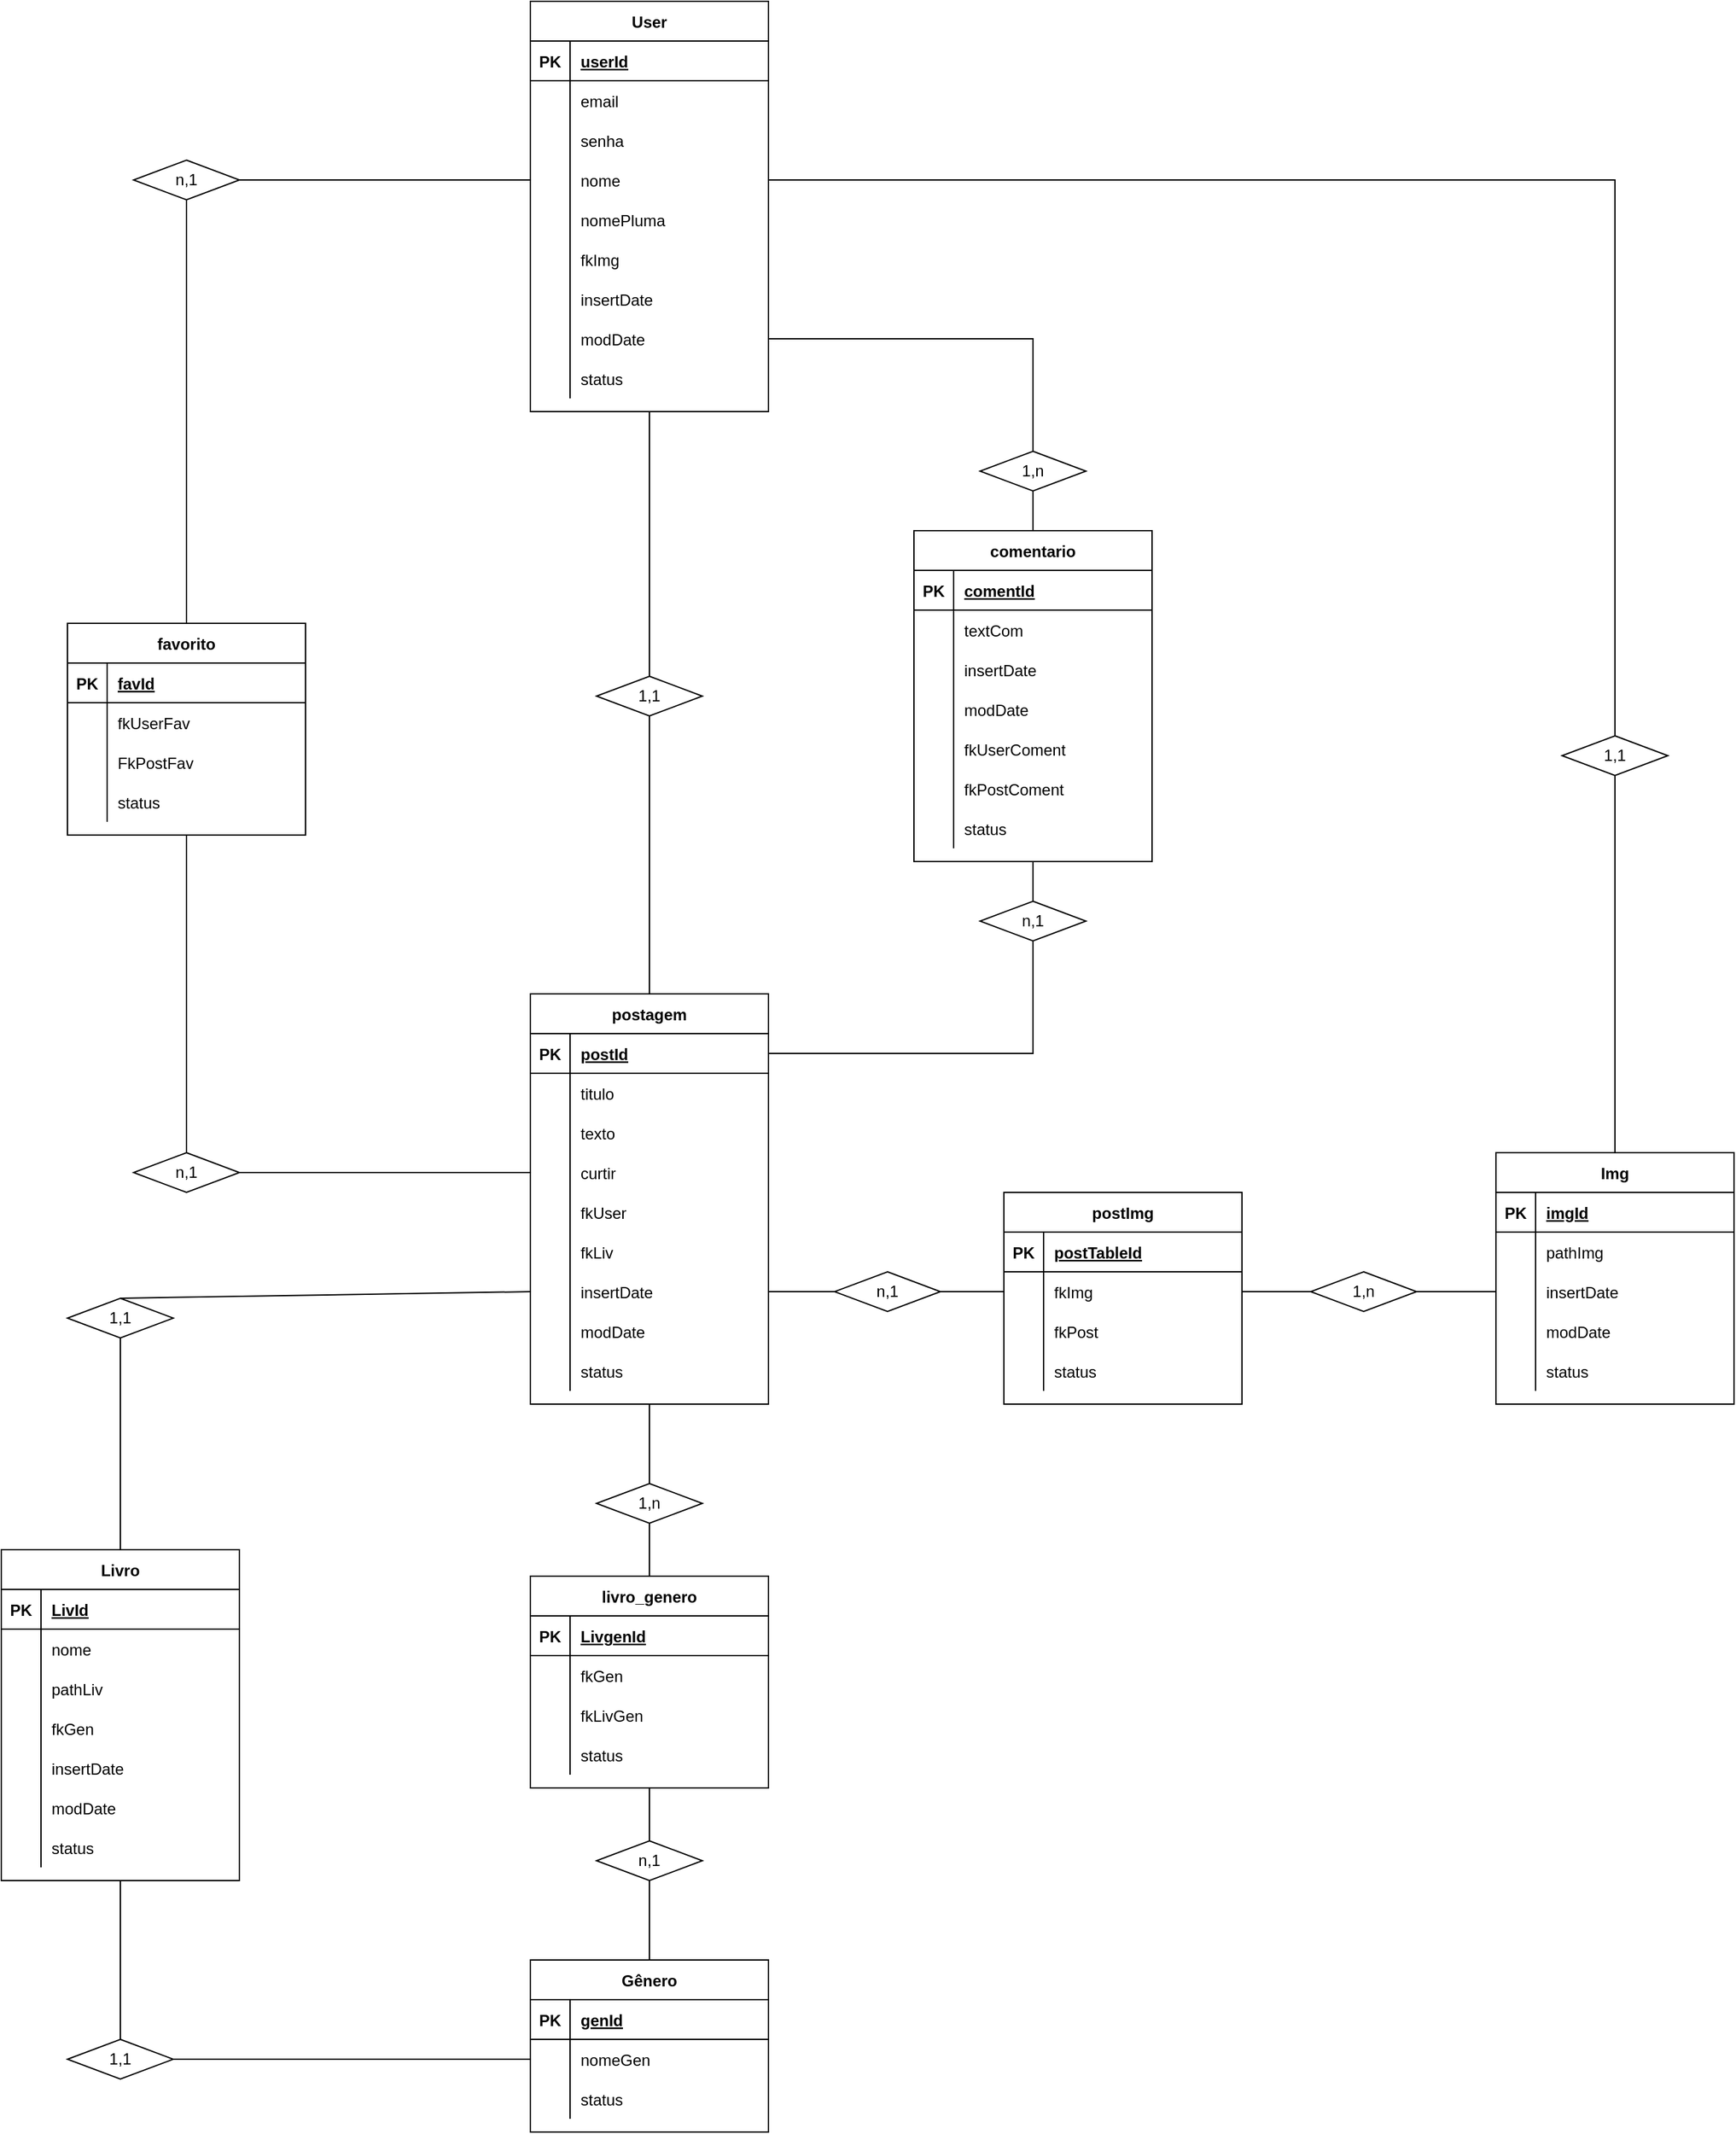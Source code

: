 <mxfile version="18.0.7" type="device"><diagram id="MI4_Hl6ce21UCaC6MxCt" name="Page-1"><mxGraphModel dx="2249" dy="794" grid="1" gridSize="10" guides="1" tooltips="1" connect="1" arrows="1" fold="1" page="1" pageScale="1" pageWidth="827" pageHeight="1169" math="0" shadow="0"><root><mxCell id="0"/><mxCell id="1" parent="0"/><mxCell id="lLaebo0oGen6Q02NXa00-1" value="User" style="shape=table;startSize=30;container=1;collapsible=1;childLayout=tableLayout;fixedRows=1;rowLines=0;fontStyle=1;align=center;resizeLast=1;" parent="1" vertex="1"><mxGeometry x="290" y="30" width="180" height="310" as="geometry"/></mxCell><mxCell id="lLaebo0oGen6Q02NXa00-2" value="" style="shape=tableRow;horizontal=0;startSize=0;swimlaneHead=0;swimlaneBody=0;fillColor=none;collapsible=0;dropTarget=0;points=[[0,0.5],[1,0.5]];portConstraint=eastwest;top=0;left=0;right=0;bottom=1;" parent="lLaebo0oGen6Q02NXa00-1" vertex="1"><mxGeometry y="30" width="180" height="30" as="geometry"/></mxCell><mxCell id="lLaebo0oGen6Q02NXa00-3" value="PK" style="shape=partialRectangle;connectable=0;fillColor=none;top=0;left=0;bottom=0;right=0;fontStyle=1;overflow=hidden;" parent="lLaebo0oGen6Q02NXa00-2" vertex="1"><mxGeometry width="30" height="30" as="geometry"><mxRectangle width="30" height="30" as="alternateBounds"/></mxGeometry></mxCell><mxCell id="lLaebo0oGen6Q02NXa00-4" value="userId" style="shape=partialRectangle;connectable=0;fillColor=none;top=0;left=0;bottom=0;right=0;align=left;spacingLeft=6;fontStyle=5;overflow=hidden;" parent="lLaebo0oGen6Q02NXa00-2" vertex="1"><mxGeometry x="30" width="150" height="30" as="geometry"><mxRectangle width="150" height="30" as="alternateBounds"/></mxGeometry></mxCell><mxCell id="lLaebo0oGen6Q02NXa00-5" value="" style="shape=tableRow;horizontal=0;startSize=0;swimlaneHead=0;swimlaneBody=0;fillColor=none;collapsible=0;dropTarget=0;points=[[0,0.5],[1,0.5]];portConstraint=eastwest;top=0;left=0;right=0;bottom=0;" parent="lLaebo0oGen6Q02NXa00-1" vertex="1"><mxGeometry y="60" width="180" height="30" as="geometry"/></mxCell><mxCell id="lLaebo0oGen6Q02NXa00-6" value="" style="shape=partialRectangle;connectable=0;fillColor=none;top=0;left=0;bottom=0;right=0;editable=1;overflow=hidden;" parent="lLaebo0oGen6Q02NXa00-5" vertex="1"><mxGeometry width="30" height="30" as="geometry"><mxRectangle width="30" height="30" as="alternateBounds"/></mxGeometry></mxCell><mxCell id="lLaebo0oGen6Q02NXa00-7" value="email" style="shape=partialRectangle;connectable=0;fillColor=none;top=0;left=0;bottom=0;right=0;align=left;spacingLeft=6;overflow=hidden;" parent="lLaebo0oGen6Q02NXa00-5" vertex="1"><mxGeometry x="30" width="150" height="30" as="geometry"><mxRectangle width="150" height="30" as="alternateBounds"/></mxGeometry></mxCell><mxCell id="lLaebo0oGen6Q02NXa00-8" value="" style="shape=tableRow;horizontal=0;startSize=0;swimlaneHead=0;swimlaneBody=0;fillColor=none;collapsible=0;dropTarget=0;points=[[0,0.5],[1,0.5]];portConstraint=eastwest;top=0;left=0;right=0;bottom=0;" parent="lLaebo0oGen6Q02NXa00-1" vertex="1"><mxGeometry y="90" width="180" height="30" as="geometry"/></mxCell><mxCell id="lLaebo0oGen6Q02NXa00-9" value="" style="shape=partialRectangle;connectable=0;fillColor=none;top=0;left=0;bottom=0;right=0;editable=1;overflow=hidden;" parent="lLaebo0oGen6Q02NXa00-8" vertex="1"><mxGeometry width="30" height="30" as="geometry"><mxRectangle width="30" height="30" as="alternateBounds"/></mxGeometry></mxCell><mxCell id="lLaebo0oGen6Q02NXa00-10" value="senha" style="shape=partialRectangle;connectable=0;fillColor=none;top=0;left=0;bottom=0;right=0;align=left;spacingLeft=6;overflow=hidden;" parent="lLaebo0oGen6Q02NXa00-8" vertex="1"><mxGeometry x="30" width="150" height="30" as="geometry"><mxRectangle width="150" height="30" as="alternateBounds"/></mxGeometry></mxCell><mxCell id="lLaebo0oGen6Q02NXa00-11" value="" style="shape=tableRow;horizontal=0;startSize=0;swimlaneHead=0;swimlaneBody=0;fillColor=none;collapsible=0;dropTarget=0;points=[[0,0.5],[1,0.5]];portConstraint=eastwest;top=0;left=0;right=0;bottom=0;" parent="lLaebo0oGen6Q02NXa00-1" vertex="1"><mxGeometry y="120" width="180" height="30" as="geometry"/></mxCell><mxCell id="lLaebo0oGen6Q02NXa00-12" value="" style="shape=partialRectangle;connectable=0;fillColor=none;top=0;left=0;bottom=0;right=0;editable=1;overflow=hidden;" parent="lLaebo0oGen6Q02NXa00-11" vertex="1"><mxGeometry width="30" height="30" as="geometry"><mxRectangle width="30" height="30" as="alternateBounds"/></mxGeometry></mxCell><mxCell id="lLaebo0oGen6Q02NXa00-13" value="nome" style="shape=partialRectangle;connectable=0;fillColor=none;top=0;left=0;bottom=0;right=0;align=left;spacingLeft=6;overflow=hidden;" parent="lLaebo0oGen6Q02NXa00-11" vertex="1"><mxGeometry x="30" width="150" height="30" as="geometry"><mxRectangle width="150" height="30" as="alternateBounds"/></mxGeometry></mxCell><mxCell id="VVEtT6lXgPNaCoFbuv2S-1" style="shape=tableRow;horizontal=0;startSize=0;swimlaneHead=0;swimlaneBody=0;fillColor=none;collapsible=0;dropTarget=0;points=[[0,0.5],[1,0.5]];portConstraint=eastwest;top=0;left=0;right=0;bottom=0;" parent="lLaebo0oGen6Q02NXa00-1" vertex="1"><mxGeometry y="150" width="180" height="30" as="geometry"/></mxCell><mxCell id="VVEtT6lXgPNaCoFbuv2S-2" style="shape=partialRectangle;connectable=0;fillColor=none;top=0;left=0;bottom=0;right=0;editable=1;overflow=hidden;" parent="VVEtT6lXgPNaCoFbuv2S-1" vertex="1"><mxGeometry width="30" height="30" as="geometry"><mxRectangle width="30" height="30" as="alternateBounds"/></mxGeometry></mxCell><mxCell id="VVEtT6lXgPNaCoFbuv2S-3" value="nomePluma" style="shape=partialRectangle;connectable=0;fillColor=none;top=0;left=0;bottom=0;right=0;align=left;spacingLeft=6;overflow=hidden;" parent="VVEtT6lXgPNaCoFbuv2S-1" vertex="1"><mxGeometry x="30" width="150" height="30" as="geometry"><mxRectangle width="150" height="30" as="alternateBounds"/></mxGeometry></mxCell><mxCell id="dxwGIozo_LaFMYjMa60v-14" style="shape=tableRow;horizontal=0;startSize=0;swimlaneHead=0;swimlaneBody=0;fillColor=none;collapsible=0;dropTarget=0;points=[[0,0.5],[1,0.5]];portConstraint=eastwest;top=0;left=0;right=0;bottom=0;" parent="lLaebo0oGen6Q02NXa00-1" vertex="1"><mxGeometry y="180" width="180" height="30" as="geometry"/></mxCell><mxCell id="dxwGIozo_LaFMYjMa60v-15" style="shape=partialRectangle;connectable=0;fillColor=none;top=0;left=0;bottom=0;right=0;editable=1;overflow=hidden;" parent="dxwGIozo_LaFMYjMa60v-14" vertex="1"><mxGeometry width="30" height="30" as="geometry"><mxRectangle width="30" height="30" as="alternateBounds"/></mxGeometry></mxCell><mxCell id="dxwGIozo_LaFMYjMa60v-16" value="fkImg" style="shape=partialRectangle;connectable=0;fillColor=none;top=0;left=0;bottom=0;right=0;align=left;spacingLeft=6;overflow=hidden;" parent="dxwGIozo_LaFMYjMa60v-14" vertex="1"><mxGeometry x="30" width="150" height="30" as="geometry"><mxRectangle width="150" height="30" as="alternateBounds"/></mxGeometry></mxCell><mxCell id="VVEtT6lXgPNaCoFbuv2S-55" style="shape=tableRow;horizontal=0;startSize=0;swimlaneHead=0;swimlaneBody=0;fillColor=none;collapsible=0;dropTarget=0;points=[[0,0.5],[1,0.5]];portConstraint=eastwest;top=0;left=0;right=0;bottom=0;" parent="lLaebo0oGen6Q02NXa00-1" vertex="1"><mxGeometry y="210" width="180" height="30" as="geometry"/></mxCell><mxCell id="VVEtT6lXgPNaCoFbuv2S-56" style="shape=partialRectangle;connectable=0;fillColor=none;top=0;left=0;bottom=0;right=0;editable=1;overflow=hidden;" parent="VVEtT6lXgPNaCoFbuv2S-55" vertex="1"><mxGeometry width="30" height="30" as="geometry"><mxRectangle width="30" height="30" as="alternateBounds"/></mxGeometry></mxCell><mxCell id="VVEtT6lXgPNaCoFbuv2S-57" value="insertDate" style="shape=partialRectangle;connectable=0;fillColor=none;top=0;left=0;bottom=0;right=0;align=left;spacingLeft=6;overflow=hidden;" parent="VVEtT6lXgPNaCoFbuv2S-55" vertex="1"><mxGeometry x="30" width="150" height="30" as="geometry"><mxRectangle width="150" height="30" as="alternateBounds"/></mxGeometry></mxCell><mxCell id="VVEtT6lXgPNaCoFbuv2S-52" style="shape=tableRow;horizontal=0;startSize=0;swimlaneHead=0;swimlaneBody=0;fillColor=none;collapsible=0;dropTarget=0;points=[[0,0.5],[1,0.5]];portConstraint=eastwest;top=0;left=0;right=0;bottom=0;" parent="lLaebo0oGen6Q02NXa00-1" vertex="1"><mxGeometry y="240" width="180" height="30" as="geometry"/></mxCell><mxCell id="VVEtT6lXgPNaCoFbuv2S-53" style="shape=partialRectangle;connectable=0;fillColor=none;top=0;left=0;bottom=0;right=0;editable=1;overflow=hidden;" parent="VVEtT6lXgPNaCoFbuv2S-52" vertex="1"><mxGeometry width="30" height="30" as="geometry"><mxRectangle width="30" height="30" as="alternateBounds"/></mxGeometry></mxCell><mxCell id="VVEtT6lXgPNaCoFbuv2S-54" value="modDate" style="shape=partialRectangle;connectable=0;fillColor=none;top=0;left=0;bottom=0;right=0;align=left;spacingLeft=6;overflow=hidden;" parent="VVEtT6lXgPNaCoFbuv2S-52" vertex="1"><mxGeometry x="30" width="150" height="30" as="geometry"><mxRectangle width="150" height="30" as="alternateBounds"/></mxGeometry></mxCell><mxCell id="lLaebo0oGen6Q02NXa00-178" style="shape=tableRow;horizontal=0;startSize=0;swimlaneHead=0;swimlaneBody=0;fillColor=none;collapsible=0;dropTarget=0;points=[[0,0.5],[1,0.5]];portConstraint=eastwest;top=0;left=0;right=0;bottom=0;" parent="lLaebo0oGen6Q02NXa00-1" vertex="1"><mxGeometry y="270" width="180" height="30" as="geometry"/></mxCell><mxCell id="lLaebo0oGen6Q02NXa00-179" style="shape=partialRectangle;connectable=0;fillColor=none;top=0;left=0;bottom=0;right=0;editable=1;overflow=hidden;" parent="lLaebo0oGen6Q02NXa00-178" vertex="1"><mxGeometry width="30" height="30" as="geometry"><mxRectangle width="30" height="30" as="alternateBounds"/></mxGeometry></mxCell><mxCell id="lLaebo0oGen6Q02NXa00-180" value="status" style="shape=partialRectangle;connectable=0;fillColor=none;top=0;left=0;bottom=0;right=0;align=left;spacingLeft=6;overflow=hidden;" parent="lLaebo0oGen6Q02NXa00-178" vertex="1"><mxGeometry x="30" width="150" height="30" as="geometry"><mxRectangle width="150" height="30" as="alternateBounds"/></mxGeometry></mxCell><mxCell id="lLaebo0oGen6Q02NXa00-27" value="postagem" style="shape=table;startSize=30;container=1;collapsible=1;childLayout=tableLayout;fixedRows=1;rowLines=0;fontStyle=1;align=center;resizeLast=1;" parent="1" vertex="1"><mxGeometry x="290" y="780" width="180" height="310" as="geometry"/></mxCell><mxCell id="lLaebo0oGen6Q02NXa00-28" value="" style="shape=tableRow;horizontal=0;startSize=0;swimlaneHead=0;swimlaneBody=0;fillColor=none;collapsible=0;dropTarget=0;points=[[0,0.5],[1,0.5]];portConstraint=eastwest;top=0;left=0;right=0;bottom=1;" parent="lLaebo0oGen6Q02NXa00-27" vertex="1"><mxGeometry y="30" width="180" height="30" as="geometry"/></mxCell><mxCell id="lLaebo0oGen6Q02NXa00-29" value="PK" style="shape=partialRectangle;connectable=0;fillColor=none;top=0;left=0;bottom=0;right=0;fontStyle=1;overflow=hidden;" parent="lLaebo0oGen6Q02NXa00-28" vertex="1"><mxGeometry width="30" height="30" as="geometry"><mxRectangle width="30" height="30" as="alternateBounds"/></mxGeometry></mxCell><mxCell id="lLaebo0oGen6Q02NXa00-30" value="postId" style="shape=partialRectangle;connectable=0;fillColor=none;top=0;left=0;bottom=0;right=0;align=left;spacingLeft=6;fontStyle=5;overflow=hidden;" parent="lLaebo0oGen6Q02NXa00-28" vertex="1"><mxGeometry x="30" width="150" height="30" as="geometry"><mxRectangle width="150" height="30" as="alternateBounds"/></mxGeometry></mxCell><mxCell id="lLaebo0oGen6Q02NXa00-31" value="" style="shape=tableRow;horizontal=0;startSize=0;swimlaneHead=0;swimlaneBody=0;fillColor=none;collapsible=0;dropTarget=0;points=[[0,0.5],[1,0.5]];portConstraint=eastwest;top=0;left=0;right=0;bottom=0;" parent="lLaebo0oGen6Q02NXa00-27" vertex="1"><mxGeometry y="60" width="180" height="30" as="geometry"/></mxCell><mxCell id="lLaebo0oGen6Q02NXa00-32" value="" style="shape=partialRectangle;connectable=0;fillColor=none;top=0;left=0;bottom=0;right=0;editable=1;overflow=hidden;" parent="lLaebo0oGen6Q02NXa00-31" vertex="1"><mxGeometry width="30" height="30" as="geometry"><mxRectangle width="30" height="30" as="alternateBounds"/></mxGeometry></mxCell><mxCell id="lLaebo0oGen6Q02NXa00-33" value="titulo" style="shape=partialRectangle;connectable=0;fillColor=none;top=0;left=0;bottom=0;right=0;align=left;spacingLeft=6;overflow=hidden;" parent="lLaebo0oGen6Q02NXa00-31" vertex="1"><mxGeometry x="30" width="150" height="30" as="geometry"><mxRectangle width="150" height="30" as="alternateBounds"/></mxGeometry></mxCell><mxCell id="lLaebo0oGen6Q02NXa00-34" value="" style="shape=tableRow;horizontal=0;startSize=0;swimlaneHead=0;swimlaneBody=0;fillColor=none;collapsible=0;dropTarget=0;points=[[0,0.5],[1,0.5]];portConstraint=eastwest;top=0;left=0;right=0;bottom=0;" parent="lLaebo0oGen6Q02NXa00-27" vertex="1"><mxGeometry y="90" width="180" height="30" as="geometry"/></mxCell><mxCell id="lLaebo0oGen6Q02NXa00-35" value="" style="shape=partialRectangle;connectable=0;fillColor=none;top=0;left=0;bottom=0;right=0;editable=1;overflow=hidden;" parent="lLaebo0oGen6Q02NXa00-34" vertex="1"><mxGeometry width="30" height="30" as="geometry"><mxRectangle width="30" height="30" as="alternateBounds"/></mxGeometry></mxCell><mxCell id="lLaebo0oGen6Q02NXa00-36" value="texto" style="shape=partialRectangle;connectable=0;fillColor=none;top=0;left=0;bottom=0;right=0;align=left;spacingLeft=6;overflow=hidden;" parent="lLaebo0oGen6Q02NXa00-34" vertex="1"><mxGeometry x="30" width="150" height="30" as="geometry"><mxRectangle width="150" height="30" as="alternateBounds"/></mxGeometry></mxCell><mxCell id="ZXHSDpZ0_WLBLp0-7Ufk-4" style="shape=tableRow;horizontal=0;startSize=0;swimlaneHead=0;swimlaneBody=0;fillColor=none;collapsible=0;dropTarget=0;points=[[0,0.5],[1,0.5]];portConstraint=eastwest;top=0;left=0;right=0;bottom=0;" vertex="1" parent="lLaebo0oGen6Q02NXa00-27"><mxGeometry y="120" width="180" height="30" as="geometry"/></mxCell><mxCell id="ZXHSDpZ0_WLBLp0-7Ufk-5" style="shape=partialRectangle;connectable=0;fillColor=none;top=0;left=0;bottom=0;right=0;editable=1;overflow=hidden;" vertex="1" parent="ZXHSDpZ0_WLBLp0-7Ufk-4"><mxGeometry width="30" height="30" as="geometry"><mxRectangle width="30" height="30" as="alternateBounds"/></mxGeometry></mxCell><mxCell id="ZXHSDpZ0_WLBLp0-7Ufk-6" value="curtir" style="shape=partialRectangle;connectable=0;fillColor=none;top=0;left=0;bottom=0;right=0;align=left;spacingLeft=6;overflow=hidden;" vertex="1" parent="ZXHSDpZ0_WLBLp0-7Ufk-4"><mxGeometry x="30" width="150" height="30" as="geometry"><mxRectangle width="150" height="30" as="alternateBounds"/></mxGeometry></mxCell><mxCell id="dxwGIozo_LaFMYjMa60v-1" style="shape=tableRow;horizontal=0;startSize=0;swimlaneHead=0;swimlaneBody=0;fillColor=none;collapsible=0;dropTarget=0;points=[[0,0.5],[1,0.5]];portConstraint=eastwest;top=0;left=0;right=0;bottom=0;" parent="lLaebo0oGen6Q02NXa00-27" vertex="1"><mxGeometry y="150" width="180" height="30" as="geometry"/></mxCell><mxCell id="dxwGIozo_LaFMYjMa60v-2" style="shape=partialRectangle;connectable=0;fillColor=none;top=0;left=0;bottom=0;right=0;editable=1;overflow=hidden;" parent="dxwGIozo_LaFMYjMa60v-1" vertex="1"><mxGeometry width="30" height="30" as="geometry"><mxRectangle width="30" height="30" as="alternateBounds"/></mxGeometry></mxCell><mxCell id="dxwGIozo_LaFMYjMa60v-3" value="fkUser" style="shape=partialRectangle;connectable=0;fillColor=none;top=0;left=0;bottom=0;right=0;align=left;spacingLeft=6;overflow=hidden;" parent="dxwGIozo_LaFMYjMa60v-1" vertex="1"><mxGeometry x="30" width="150" height="30" as="geometry"><mxRectangle width="150" height="30" as="alternateBounds"/></mxGeometry></mxCell><mxCell id="dxwGIozo_LaFMYjMa60v-7" style="shape=tableRow;horizontal=0;startSize=0;swimlaneHead=0;swimlaneBody=0;fillColor=none;collapsible=0;dropTarget=0;points=[[0,0.5],[1,0.5]];portConstraint=eastwest;top=0;left=0;right=0;bottom=0;" parent="lLaebo0oGen6Q02NXa00-27" vertex="1"><mxGeometry y="180" width="180" height="30" as="geometry"/></mxCell><mxCell id="dxwGIozo_LaFMYjMa60v-8" style="shape=partialRectangle;connectable=0;fillColor=none;top=0;left=0;bottom=0;right=0;editable=1;overflow=hidden;" parent="dxwGIozo_LaFMYjMa60v-7" vertex="1"><mxGeometry width="30" height="30" as="geometry"><mxRectangle width="30" height="30" as="alternateBounds"/></mxGeometry></mxCell><mxCell id="dxwGIozo_LaFMYjMa60v-9" value="fkLiv" style="shape=partialRectangle;connectable=0;fillColor=none;top=0;left=0;bottom=0;right=0;align=left;spacingLeft=6;overflow=hidden;" parent="dxwGIozo_LaFMYjMa60v-7" vertex="1"><mxGeometry x="30" width="150" height="30" as="geometry"><mxRectangle width="150" height="30" as="alternateBounds"/></mxGeometry></mxCell><mxCell id="VVEtT6lXgPNaCoFbuv2S-98" style="shape=tableRow;horizontal=0;startSize=0;swimlaneHead=0;swimlaneBody=0;fillColor=none;collapsible=0;dropTarget=0;points=[[0,0.5],[1,0.5]];portConstraint=eastwest;top=0;left=0;right=0;bottom=0;" parent="lLaebo0oGen6Q02NXa00-27" vertex="1"><mxGeometry y="210" width="180" height="30" as="geometry"/></mxCell><mxCell id="VVEtT6lXgPNaCoFbuv2S-99" style="shape=partialRectangle;connectable=0;fillColor=none;top=0;left=0;bottom=0;right=0;editable=1;overflow=hidden;" parent="VVEtT6lXgPNaCoFbuv2S-98" vertex="1"><mxGeometry width="30" height="30" as="geometry"><mxRectangle width="30" height="30" as="alternateBounds"/></mxGeometry></mxCell><mxCell id="VVEtT6lXgPNaCoFbuv2S-100" value="insertDate" style="shape=partialRectangle;connectable=0;fillColor=none;top=0;left=0;bottom=0;right=0;align=left;spacingLeft=6;overflow=hidden;" parent="VVEtT6lXgPNaCoFbuv2S-98" vertex="1"><mxGeometry x="30" width="150" height="30" as="geometry"><mxRectangle width="150" height="30" as="alternateBounds"/></mxGeometry></mxCell><mxCell id="VVEtT6lXgPNaCoFbuv2S-101" style="shape=tableRow;horizontal=0;startSize=0;swimlaneHead=0;swimlaneBody=0;fillColor=none;collapsible=0;dropTarget=0;points=[[0,0.5],[1,0.5]];portConstraint=eastwest;top=0;left=0;right=0;bottom=0;" parent="lLaebo0oGen6Q02NXa00-27" vertex="1"><mxGeometry y="240" width="180" height="30" as="geometry"/></mxCell><mxCell id="VVEtT6lXgPNaCoFbuv2S-102" style="shape=partialRectangle;connectable=0;fillColor=none;top=0;left=0;bottom=0;right=0;editable=1;overflow=hidden;" parent="VVEtT6lXgPNaCoFbuv2S-101" vertex="1"><mxGeometry width="30" height="30" as="geometry"><mxRectangle width="30" height="30" as="alternateBounds"/></mxGeometry></mxCell><mxCell id="VVEtT6lXgPNaCoFbuv2S-103" value="modDate" style="shape=partialRectangle;connectable=0;fillColor=none;top=0;left=0;bottom=0;right=0;align=left;spacingLeft=6;overflow=hidden;" parent="VVEtT6lXgPNaCoFbuv2S-101" vertex="1"><mxGeometry x="30" width="150" height="30" as="geometry"><mxRectangle width="150" height="30" as="alternateBounds"/></mxGeometry></mxCell><mxCell id="lLaebo0oGen6Q02NXa00-37" value="" style="shape=tableRow;horizontal=0;startSize=0;swimlaneHead=0;swimlaneBody=0;fillColor=none;collapsible=0;dropTarget=0;points=[[0,0.5],[1,0.5]];portConstraint=eastwest;top=0;left=0;right=0;bottom=0;" parent="lLaebo0oGen6Q02NXa00-27" vertex="1"><mxGeometry y="270" width="180" height="30" as="geometry"/></mxCell><mxCell id="lLaebo0oGen6Q02NXa00-38" value="" style="shape=partialRectangle;connectable=0;fillColor=none;top=0;left=0;bottom=0;right=0;editable=1;overflow=hidden;" parent="lLaebo0oGen6Q02NXa00-37" vertex="1"><mxGeometry width="30" height="30" as="geometry"><mxRectangle width="30" height="30" as="alternateBounds"/></mxGeometry></mxCell><mxCell id="lLaebo0oGen6Q02NXa00-39" value="status" style="shape=partialRectangle;connectable=0;fillColor=none;top=0;left=0;bottom=0;right=0;align=left;spacingLeft=6;overflow=hidden;" parent="lLaebo0oGen6Q02NXa00-37" vertex="1"><mxGeometry x="30" width="150" height="30" as="geometry"><mxRectangle width="150" height="30" as="alternateBounds"/></mxGeometry></mxCell><mxCell id="lLaebo0oGen6Q02NXa00-40" value="favorito" style="shape=table;startSize=30;container=1;collapsible=1;childLayout=tableLayout;fixedRows=1;rowLines=0;fontStyle=1;align=center;resizeLast=1;" parent="1" vertex="1"><mxGeometry x="-60" y="500" width="180" height="160" as="geometry"/></mxCell><mxCell id="lLaebo0oGen6Q02NXa00-41" value="" style="shape=tableRow;horizontal=0;startSize=0;swimlaneHead=0;swimlaneBody=0;fillColor=none;collapsible=0;dropTarget=0;points=[[0,0.5],[1,0.5]];portConstraint=eastwest;top=0;left=0;right=0;bottom=1;" parent="lLaebo0oGen6Q02NXa00-40" vertex="1"><mxGeometry y="30" width="180" height="30" as="geometry"/></mxCell><mxCell id="lLaebo0oGen6Q02NXa00-42" value="PK" style="shape=partialRectangle;connectable=0;fillColor=none;top=0;left=0;bottom=0;right=0;fontStyle=1;overflow=hidden;" parent="lLaebo0oGen6Q02NXa00-41" vertex="1"><mxGeometry width="30" height="30" as="geometry"><mxRectangle width="30" height="30" as="alternateBounds"/></mxGeometry></mxCell><mxCell id="lLaebo0oGen6Q02NXa00-43" value="favId" style="shape=partialRectangle;connectable=0;fillColor=none;top=0;left=0;bottom=0;right=0;align=left;spacingLeft=6;fontStyle=5;overflow=hidden;" parent="lLaebo0oGen6Q02NXa00-41" vertex="1"><mxGeometry x="30" width="150" height="30" as="geometry"><mxRectangle width="150" height="30" as="alternateBounds"/></mxGeometry></mxCell><mxCell id="lLaebo0oGen6Q02NXa00-44" value="" style="shape=tableRow;horizontal=0;startSize=0;swimlaneHead=0;swimlaneBody=0;fillColor=none;collapsible=0;dropTarget=0;points=[[0,0.5],[1,0.5]];portConstraint=eastwest;top=0;left=0;right=0;bottom=0;" parent="lLaebo0oGen6Q02NXa00-40" vertex="1"><mxGeometry y="60" width="180" height="30" as="geometry"/></mxCell><mxCell id="lLaebo0oGen6Q02NXa00-45" value="" style="shape=partialRectangle;connectable=0;fillColor=none;top=0;left=0;bottom=0;right=0;editable=1;overflow=hidden;" parent="lLaebo0oGen6Q02NXa00-44" vertex="1"><mxGeometry width="30" height="30" as="geometry"><mxRectangle width="30" height="30" as="alternateBounds"/></mxGeometry></mxCell><mxCell id="lLaebo0oGen6Q02NXa00-46" value="fkUserFav" style="shape=partialRectangle;connectable=0;fillColor=none;top=0;left=0;bottom=0;right=0;align=left;spacingLeft=6;overflow=hidden;" parent="lLaebo0oGen6Q02NXa00-44" vertex="1"><mxGeometry x="30" width="150" height="30" as="geometry"><mxRectangle width="150" height="30" as="alternateBounds"/></mxGeometry></mxCell><mxCell id="lLaebo0oGen6Q02NXa00-47" value="" style="shape=tableRow;horizontal=0;startSize=0;swimlaneHead=0;swimlaneBody=0;fillColor=none;collapsible=0;dropTarget=0;points=[[0,0.5],[1,0.5]];portConstraint=eastwest;top=0;left=0;right=0;bottom=0;" parent="lLaebo0oGen6Q02NXa00-40" vertex="1"><mxGeometry y="90" width="180" height="30" as="geometry"/></mxCell><mxCell id="lLaebo0oGen6Q02NXa00-48" value="" style="shape=partialRectangle;connectable=0;fillColor=none;top=0;left=0;bottom=0;right=0;editable=1;overflow=hidden;" parent="lLaebo0oGen6Q02NXa00-47" vertex="1"><mxGeometry width="30" height="30" as="geometry"><mxRectangle width="30" height="30" as="alternateBounds"/></mxGeometry></mxCell><mxCell id="lLaebo0oGen6Q02NXa00-49" value="FkPostFav" style="shape=partialRectangle;connectable=0;fillColor=none;top=0;left=0;bottom=0;right=0;align=left;spacingLeft=6;overflow=hidden;" parent="lLaebo0oGen6Q02NXa00-47" vertex="1"><mxGeometry x="30" width="150" height="30" as="geometry"><mxRectangle width="150" height="30" as="alternateBounds"/></mxGeometry></mxCell><mxCell id="lLaebo0oGen6Q02NXa00-184" style="shape=tableRow;horizontal=0;startSize=0;swimlaneHead=0;swimlaneBody=0;fillColor=none;collapsible=0;dropTarget=0;points=[[0,0.5],[1,0.5]];portConstraint=eastwest;top=0;left=0;right=0;bottom=0;" parent="lLaebo0oGen6Q02NXa00-40" vertex="1"><mxGeometry y="120" width="180" height="30" as="geometry"/></mxCell><mxCell id="lLaebo0oGen6Q02NXa00-185" style="shape=partialRectangle;connectable=0;fillColor=none;top=0;left=0;bottom=0;right=0;editable=1;overflow=hidden;" parent="lLaebo0oGen6Q02NXa00-184" vertex="1"><mxGeometry width="30" height="30" as="geometry"><mxRectangle width="30" height="30" as="alternateBounds"/></mxGeometry></mxCell><mxCell id="lLaebo0oGen6Q02NXa00-186" value="status" style="shape=partialRectangle;connectable=0;fillColor=none;top=0;left=0;bottom=0;right=0;align=left;spacingLeft=6;overflow=hidden;" parent="lLaebo0oGen6Q02NXa00-184" vertex="1"><mxGeometry x="30" width="150" height="30" as="geometry"><mxRectangle width="150" height="30" as="alternateBounds"/></mxGeometry></mxCell><mxCell id="lLaebo0oGen6Q02NXa00-53" value="comentario" style="shape=table;startSize=30;container=1;collapsible=1;childLayout=tableLayout;fixedRows=1;rowLines=0;fontStyle=1;align=center;resizeLast=1;" parent="1" vertex="1"><mxGeometry x="580" y="430" width="180" height="250" as="geometry"/></mxCell><mxCell id="lLaebo0oGen6Q02NXa00-54" value="" style="shape=tableRow;horizontal=0;startSize=0;swimlaneHead=0;swimlaneBody=0;fillColor=none;collapsible=0;dropTarget=0;points=[[0,0.5],[1,0.5]];portConstraint=eastwest;top=0;left=0;right=0;bottom=1;" parent="lLaebo0oGen6Q02NXa00-53" vertex="1"><mxGeometry y="30" width="180" height="30" as="geometry"/></mxCell><mxCell id="lLaebo0oGen6Q02NXa00-55" value="PK" style="shape=partialRectangle;connectable=0;fillColor=none;top=0;left=0;bottom=0;right=0;fontStyle=1;overflow=hidden;" parent="lLaebo0oGen6Q02NXa00-54" vertex="1"><mxGeometry width="30" height="30" as="geometry"><mxRectangle width="30" height="30" as="alternateBounds"/></mxGeometry></mxCell><mxCell id="lLaebo0oGen6Q02NXa00-56" value="comentId" style="shape=partialRectangle;connectable=0;fillColor=none;top=0;left=0;bottom=0;right=0;align=left;spacingLeft=6;fontStyle=5;overflow=hidden;" parent="lLaebo0oGen6Q02NXa00-54" vertex="1"><mxGeometry x="30" width="150" height="30" as="geometry"><mxRectangle width="150" height="30" as="alternateBounds"/></mxGeometry></mxCell><mxCell id="VVEtT6lXgPNaCoFbuv2S-4" style="shape=tableRow;horizontal=0;startSize=0;swimlaneHead=0;swimlaneBody=0;fillColor=none;collapsible=0;dropTarget=0;points=[[0,0.5],[1,0.5]];portConstraint=eastwest;top=0;left=0;right=0;bottom=0;" parent="lLaebo0oGen6Q02NXa00-53" vertex="1"><mxGeometry y="60" width="180" height="30" as="geometry"/></mxCell><mxCell id="VVEtT6lXgPNaCoFbuv2S-5" style="shape=partialRectangle;connectable=0;fillColor=none;top=0;left=0;bottom=0;right=0;editable=1;overflow=hidden;" parent="VVEtT6lXgPNaCoFbuv2S-4" vertex="1"><mxGeometry width="30" height="30" as="geometry"><mxRectangle width="30" height="30" as="alternateBounds"/></mxGeometry></mxCell><mxCell id="VVEtT6lXgPNaCoFbuv2S-6" value="textCom" style="shape=partialRectangle;connectable=0;fillColor=none;top=0;left=0;bottom=0;right=0;align=left;spacingLeft=6;overflow=hidden;" parent="VVEtT6lXgPNaCoFbuv2S-4" vertex="1"><mxGeometry x="30" width="150" height="30" as="geometry"><mxRectangle width="150" height="30" as="alternateBounds"/></mxGeometry></mxCell><mxCell id="VVEtT6lXgPNaCoFbuv2S-104" style="shape=tableRow;horizontal=0;startSize=0;swimlaneHead=0;swimlaneBody=0;fillColor=none;collapsible=0;dropTarget=0;points=[[0,0.5],[1,0.5]];portConstraint=eastwest;top=0;left=0;right=0;bottom=0;" parent="lLaebo0oGen6Q02NXa00-53" vertex="1"><mxGeometry y="90" width="180" height="30" as="geometry"/></mxCell><mxCell id="VVEtT6lXgPNaCoFbuv2S-105" style="shape=partialRectangle;connectable=0;fillColor=none;top=0;left=0;bottom=0;right=0;editable=1;overflow=hidden;" parent="VVEtT6lXgPNaCoFbuv2S-104" vertex="1"><mxGeometry width="30" height="30" as="geometry"><mxRectangle width="30" height="30" as="alternateBounds"/></mxGeometry></mxCell><mxCell id="VVEtT6lXgPNaCoFbuv2S-106" value="insertDate" style="shape=partialRectangle;connectable=0;fillColor=none;top=0;left=0;bottom=0;right=0;align=left;spacingLeft=6;overflow=hidden;" parent="VVEtT6lXgPNaCoFbuv2S-104" vertex="1"><mxGeometry x="30" width="150" height="30" as="geometry"><mxRectangle width="150" height="30" as="alternateBounds"/></mxGeometry></mxCell><mxCell id="VVEtT6lXgPNaCoFbuv2S-107" style="shape=tableRow;horizontal=0;startSize=0;swimlaneHead=0;swimlaneBody=0;fillColor=none;collapsible=0;dropTarget=0;points=[[0,0.5],[1,0.5]];portConstraint=eastwest;top=0;left=0;right=0;bottom=0;" parent="lLaebo0oGen6Q02NXa00-53" vertex="1"><mxGeometry y="120" width="180" height="30" as="geometry"/></mxCell><mxCell id="VVEtT6lXgPNaCoFbuv2S-108" style="shape=partialRectangle;connectable=0;fillColor=none;top=0;left=0;bottom=0;right=0;editable=1;overflow=hidden;" parent="VVEtT6lXgPNaCoFbuv2S-107" vertex="1"><mxGeometry width="30" height="30" as="geometry"><mxRectangle width="30" height="30" as="alternateBounds"/></mxGeometry></mxCell><mxCell id="VVEtT6lXgPNaCoFbuv2S-109" value="modDate" style="shape=partialRectangle;connectable=0;fillColor=none;top=0;left=0;bottom=0;right=0;align=left;spacingLeft=6;overflow=hidden;" parent="VVEtT6lXgPNaCoFbuv2S-107" vertex="1"><mxGeometry x="30" width="150" height="30" as="geometry"><mxRectangle width="150" height="30" as="alternateBounds"/></mxGeometry></mxCell><mxCell id="lLaebo0oGen6Q02NXa00-57" value="" style="shape=tableRow;horizontal=0;startSize=0;swimlaneHead=0;swimlaneBody=0;fillColor=none;collapsible=0;dropTarget=0;points=[[0,0.5],[1,0.5]];portConstraint=eastwest;top=0;left=0;right=0;bottom=0;" parent="lLaebo0oGen6Q02NXa00-53" vertex="1"><mxGeometry y="150" width="180" height="30" as="geometry"/></mxCell><mxCell id="lLaebo0oGen6Q02NXa00-58" value="" style="shape=partialRectangle;connectable=0;fillColor=none;top=0;left=0;bottom=0;right=0;editable=1;overflow=hidden;" parent="lLaebo0oGen6Q02NXa00-57" vertex="1"><mxGeometry width="30" height="30" as="geometry"><mxRectangle width="30" height="30" as="alternateBounds"/></mxGeometry></mxCell><mxCell id="lLaebo0oGen6Q02NXa00-59" value="fkUserComent" style="shape=partialRectangle;connectable=0;fillColor=none;top=0;left=0;bottom=0;right=0;align=left;spacingLeft=6;overflow=hidden;" parent="lLaebo0oGen6Q02NXa00-57" vertex="1"><mxGeometry x="30" width="150" height="30" as="geometry"><mxRectangle width="150" height="30" as="alternateBounds"/></mxGeometry></mxCell><mxCell id="lLaebo0oGen6Q02NXa00-60" value="" style="shape=tableRow;horizontal=0;startSize=0;swimlaneHead=0;swimlaneBody=0;fillColor=none;collapsible=0;dropTarget=0;points=[[0,0.5],[1,0.5]];portConstraint=eastwest;top=0;left=0;right=0;bottom=0;" parent="lLaebo0oGen6Q02NXa00-53" vertex="1"><mxGeometry y="180" width="180" height="30" as="geometry"/></mxCell><mxCell id="lLaebo0oGen6Q02NXa00-61" value="" style="shape=partialRectangle;connectable=0;fillColor=none;top=0;left=0;bottom=0;right=0;editable=1;overflow=hidden;" parent="lLaebo0oGen6Q02NXa00-60" vertex="1"><mxGeometry width="30" height="30" as="geometry"><mxRectangle width="30" height="30" as="alternateBounds"/></mxGeometry></mxCell><mxCell id="lLaebo0oGen6Q02NXa00-62" value="fkPostComent" style="shape=partialRectangle;connectable=0;fillColor=none;top=0;left=0;bottom=0;right=0;align=left;spacingLeft=6;overflow=hidden;" parent="lLaebo0oGen6Q02NXa00-60" vertex="1"><mxGeometry x="30" width="150" height="30" as="geometry"><mxRectangle width="150" height="30" as="alternateBounds"/></mxGeometry></mxCell><mxCell id="lLaebo0oGen6Q02NXa00-181" style="shape=tableRow;horizontal=0;startSize=0;swimlaneHead=0;swimlaneBody=0;fillColor=none;collapsible=0;dropTarget=0;points=[[0,0.5],[1,0.5]];portConstraint=eastwest;top=0;left=0;right=0;bottom=0;" parent="lLaebo0oGen6Q02NXa00-53" vertex="1"><mxGeometry y="210" width="180" height="30" as="geometry"/></mxCell><mxCell id="lLaebo0oGen6Q02NXa00-182" style="shape=partialRectangle;connectable=0;fillColor=none;top=0;left=0;bottom=0;right=0;editable=1;overflow=hidden;" parent="lLaebo0oGen6Q02NXa00-181" vertex="1"><mxGeometry width="30" height="30" as="geometry"><mxRectangle width="30" height="30" as="alternateBounds"/></mxGeometry></mxCell><mxCell id="lLaebo0oGen6Q02NXa00-183" value="status" style="shape=partialRectangle;connectable=0;fillColor=none;top=0;left=0;bottom=0;right=0;align=left;spacingLeft=6;overflow=hidden;" parent="lLaebo0oGen6Q02NXa00-181" vertex="1"><mxGeometry x="30" width="150" height="30" as="geometry"><mxRectangle width="150" height="30" as="alternateBounds"/></mxGeometry></mxCell><mxCell id="lLaebo0oGen6Q02NXa00-66" value="Livro" style="shape=table;startSize=30;container=1;collapsible=1;childLayout=tableLayout;fixedRows=1;rowLines=0;fontStyle=1;align=center;resizeLast=1;" parent="1" vertex="1"><mxGeometry x="-110" y="1200" width="180" height="250" as="geometry"/></mxCell><mxCell id="lLaebo0oGen6Q02NXa00-67" value="" style="shape=tableRow;horizontal=0;startSize=0;swimlaneHead=0;swimlaneBody=0;fillColor=none;collapsible=0;dropTarget=0;points=[[0,0.5],[1,0.5]];portConstraint=eastwest;top=0;left=0;right=0;bottom=1;" parent="lLaebo0oGen6Q02NXa00-66" vertex="1"><mxGeometry y="30" width="180" height="30" as="geometry"/></mxCell><mxCell id="lLaebo0oGen6Q02NXa00-68" value="PK" style="shape=partialRectangle;connectable=0;fillColor=none;top=0;left=0;bottom=0;right=0;fontStyle=1;overflow=hidden;" parent="lLaebo0oGen6Q02NXa00-67" vertex="1"><mxGeometry width="30" height="30" as="geometry"><mxRectangle width="30" height="30" as="alternateBounds"/></mxGeometry></mxCell><mxCell id="lLaebo0oGen6Q02NXa00-69" value="LivId" style="shape=partialRectangle;connectable=0;fillColor=none;top=0;left=0;bottom=0;right=0;align=left;spacingLeft=6;fontStyle=5;overflow=hidden;" parent="lLaebo0oGen6Q02NXa00-67" vertex="1"><mxGeometry x="30" width="150" height="30" as="geometry"><mxRectangle width="150" height="30" as="alternateBounds"/></mxGeometry></mxCell><mxCell id="VVEtT6lXgPNaCoFbuv2S-46" style="shape=tableRow;horizontal=0;startSize=0;swimlaneHead=0;swimlaneBody=0;fillColor=none;collapsible=0;dropTarget=0;points=[[0,0.5],[1,0.5]];portConstraint=eastwest;top=0;left=0;right=0;bottom=0;" parent="lLaebo0oGen6Q02NXa00-66" vertex="1"><mxGeometry y="60" width="180" height="30" as="geometry"/></mxCell><mxCell id="VVEtT6lXgPNaCoFbuv2S-47" style="shape=partialRectangle;connectable=0;fillColor=none;top=0;left=0;bottom=0;right=0;editable=1;overflow=hidden;" parent="VVEtT6lXgPNaCoFbuv2S-46" vertex="1"><mxGeometry width="30" height="30" as="geometry"><mxRectangle width="30" height="30" as="alternateBounds"/></mxGeometry></mxCell><mxCell id="VVEtT6lXgPNaCoFbuv2S-48" value="nome" style="shape=partialRectangle;connectable=0;fillColor=none;top=0;left=0;bottom=0;right=0;align=left;spacingLeft=6;overflow=hidden;" parent="VVEtT6lXgPNaCoFbuv2S-46" vertex="1"><mxGeometry x="30" width="150" height="30" as="geometry"><mxRectangle width="150" height="30" as="alternateBounds"/></mxGeometry></mxCell><mxCell id="lLaebo0oGen6Q02NXa00-70" value="" style="shape=tableRow;horizontal=0;startSize=0;swimlaneHead=0;swimlaneBody=0;fillColor=none;collapsible=0;dropTarget=0;points=[[0,0.5],[1,0.5]];portConstraint=eastwest;top=0;left=0;right=0;bottom=0;" parent="lLaebo0oGen6Q02NXa00-66" vertex="1"><mxGeometry y="90" width="180" height="30" as="geometry"/></mxCell><mxCell id="lLaebo0oGen6Q02NXa00-71" value="" style="shape=partialRectangle;connectable=0;fillColor=none;top=0;left=0;bottom=0;right=0;editable=1;overflow=hidden;" parent="lLaebo0oGen6Q02NXa00-70" vertex="1"><mxGeometry width="30" height="30" as="geometry"><mxRectangle width="30" height="30" as="alternateBounds"/></mxGeometry></mxCell><mxCell id="lLaebo0oGen6Q02NXa00-72" value="pathLiv" style="shape=partialRectangle;connectable=0;fillColor=none;top=0;left=0;bottom=0;right=0;align=left;spacingLeft=6;overflow=hidden;" parent="lLaebo0oGen6Q02NXa00-70" vertex="1"><mxGeometry x="30" width="150" height="30" as="geometry"><mxRectangle width="150" height="30" as="alternateBounds"/></mxGeometry></mxCell><mxCell id="ZXHSDpZ0_WLBLp0-7Ufk-1" style="shape=tableRow;horizontal=0;startSize=0;swimlaneHead=0;swimlaneBody=0;fillColor=none;collapsible=0;dropTarget=0;points=[[0,0.5],[1,0.5]];portConstraint=eastwest;top=0;left=0;right=0;bottom=0;" vertex="1" parent="lLaebo0oGen6Q02NXa00-66"><mxGeometry y="120" width="180" height="30" as="geometry"/></mxCell><mxCell id="ZXHSDpZ0_WLBLp0-7Ufk-2" style="shape=partialRectangle;connectable=0;fillColor=none;top=0;left=0;bottom=0;right=0;editable=1;overflow=hidden;" vertex="1" parent="ZXHSDpZ0_WLBLp0-7Ufk-1"><mxGeometry width="30" height="30" as="geometry"><mxRectangle width="30" height="30" as="alternateBounds"/></mxGeometry></mxCell><mxCell id="ZXHSDpZ0_WLBLp0-7Ufk-3" value="fkGen" style="shape=partialRectangle;connectable=0;fillColor=none;top=0;left=0;bottom=0;right=0;align=left;spacingLeft=6;overflow=hidden;" vertex="1" parent="ZXHSDpZ0_WLBLp0-7Ufk-1"><mxGeometry x="30" width="150" height="30" as="geometry"><mxRectangle width="150" height="30" as="alternateBounds"/></mxGeometry></mxCell><mxCell id="VVEtT6lXgPNaCoFbuv2S-86" style="shape=tableRow;horizontal=0;startSize=0;swimlaneHead=0;swimlaneBody=0;fillColor=none;collapsible=0;dropTarget=0;points=[[0,0.5],[1,0.5]];portConstraint=eastwest;top=0;left=0;right=0;bottom=0;" parent="lLaebo0oGen6Q02NXa00-66" vertex="1"><mxGeometry y="150" width="180" height="30" as="geometry"/></mxCell><mxCell id="VVEtT6lXgPNaCoFbuv2S-87" style="shape=partialRectangle;connectable=0;fillColor=none;top=0;left=0;bottom=0;right=0;editable=1;overflow=hidden;" parent="VVEtT6lXgPNaCoFbuv2S-86" vertex="1"><mxGeometry width="30" height="30" as="geometry"><mxRectangle width="30" height="30" as="alternateBounds"/></mxGeometry></mxCell><mxCell id="VVEtT6lXgPNaCoFbuv2S-88" value="insertDate" style="shape=partialRectangle;connectable=0;fillColor=none;top=0;left=0;bottom=0;right=0;align=left;spacingLeft=6;overflow=hidden;" parent="VVEtT6lXgPNaCoFbuv2S-86" vertex="1"><mxGeometry x="30" width="150" height="30" as="geometry"><mxRectangle width="150" height="30" as="alternateBounds"/></mxGeometry></mxCell><mxCell id="VVEtT6lXgPNaCoFbuv2S-89" style="shape=tableRow;horizontal=0;startSize=0;swimlaneHead=0;swimlaneBody=0;fillColor=none;collapsible=0;dropTarget=0;points=[[0,0.5],[1,0.5]];portConstraint=eastwest;top=0;left=0;right=0;bottom=0;" parent="lLaebo0oGen6Q02NXa00-66" vertex="1"><mxGeometry y="180" width="180" height="30" as="geometry"/></mxCell><mxCell id="VVEtT6lXgPNaCoFbuv2S-90" style="shape=partialRectangle;connectable=0;fillColor=none;top=0;left=0;bottom=0;right=0;editable=1;overflow=hidden;" parent="VVEtT6lXgPNaCoFbuv2S-89" vertex="1"><mxGeometry width="30" height="30" as="geometry"><mxRectangle width="30" height="30" as="alternateBounds"/></mxGeometry></mxCell><mxCell id="VVEtT6lXgPNaCoFbuv2S-91" value="modDate" style="shape=partialRectangle;connectable=0;fillColor=none;top=0;left=0;bottom=0;right=0;align=left;spacingLeft=6;overflow=hidden;" parent="VVEtT6lXgPNaCoFbuv2S-89" vertex="1"><mxGeometry x="30" width="150" height="30" as="geometry"><mxRectangle width="150" height="30" as="alternateBounds"/></mxGeometry></mxCell><mxCell id="lLaebo0oGen6Q02NXa00-76" value="" style="shape=tableRow;horizontal=0;startSize=0;swimlaneHead=0;swimlaneBody=0;fillColor=none;collapsible=0;dropTarget=0;points=[[0,0.5],[1,0.5]];portConstraint=eastwest;top=0;left=0;right=0;bottom=0;" parent="lLaebo0oGen6Q02NXa00-66" vertex="1"><mxGeometry y="210" width="180" height="30" as="geometry"/></mxCell><mxCell id="lLaebo0oGen6Q02NXa00-77" value="" style="shape=partialRectangle;connectable=0;fillColor=none;top=0;left=0;bottom=0;right=0;editable=1;overflow=hidden;" parent="lLaebo0oGen6Q02NXa00-76" vertex="1"><mxGeometry width="30" height="30" as="geometry"><mxRectangle width="30" height="30" as="alternateBounds"/></mxGeometry></mxCell><mxCell id="lLaebo0oGen6Q02NXa00-78" value="status" style="shape=partialRectangle;connectable=0;fillColor=none;top=0;left=0;bottom=0;right=0;align=left;spacingLeft=6;overflow=hidden;" parent="lLaebo0oGen6Q02NXa00-76" vertex="1"><mxGeometry x="30" width="150" height="30" as="geometry"><mxRectangle width="150" height="30" as="alternateBounds"/></mxGeometry></mxCell><mxCell id="lLaebo0oGen6Q02NXa00-92" value="Gênero" style="shape=table;startSize=30;container=1;collapsible=1;childLayout=tableLayout;fixedRows=1;rowLines=0;fontStyle=1;align=center;resizeLast=1;" parent="1" vertex="1"><mxGeometry x="290" y="1510" width="180" height="130" as="geometry"/></mxCell><mxCell id="lLaebo0oGen6Q02NXa00-93" value="" style="shape=tableRow;horizontal=0;startSize=0;swimlaneHead=0;swimlaneBody=0;fillColor=none;collapsible=0;dropTarget=0;points=[[0,0.5],[1,0.5]];portConstraint=eastwest;top=0;left=0;right=0;bottom=1;" parent="lLaebo0oGen6Q02NXa00-92" vertex="1"><mxGeometry y="30" width="180" height="30" as="geometry"/></mxCell><mxCell id="lLaebo0oGen6Q02NXa00-94" value="PK" style="shape=partialRectangle;connectable=0;fillColor=none;top=0;left=0;bottom=0;right=0;fontStyle=1;overflow=hidden;" parent="lLaebo0oGen6Q02NXa00-93" vertex="1"><mxGeometry width="30" height="30" as="geometry"><mxRectangle width="30" height="30" as="alternateBounds"/></mxGeometry></mxCell><mxCell id="lLaebo0oGen6Q02NXa00-95" value="genId" style="shape=partialRectangle;connectable=0;fillColor=none;top=0;left=0;bottom=0;right=0;align=left;spacingLeft=6;fontStyle=5;overflow=hidden;" parent="lLaebo0oGen6Q02NXa00-93" vertex="1"><mxGeometry x="30" width="150" height="30" as="geometry"><mxRectangle width="150" height="30" as="alternateBounds"/></mxGeometry></mxCell><mxCell id="lLaebo0oGen6Q02NXa00-96" value="" style="shape=tableRow;horizontal=0;startSize=0;swimlaneHead=0;swimlaneBody=0;fillColor=none;collapsible=0;dropTarget=0;points=[[0,0.5],[1,0.5]];portConstraint=eastwest;top=0;left=0;right=0;bottom=0;" parent="lLaebo0oGen6Q02NXa00-92" vertex="1"><mxGeometry y="60" width="180" height="30" as="geometry"/></mxCell><mxCell id="lLaebo0oGen6Q02NXa00-97" value="" style="shape=partialRectangle;connectable=0;fillColor=none;top=0;left=0;bottom=0;right=0;editable=1;overflow=hidden;" parent="lLaebo0oGen6Q02NXa00-96" vertex="1"><mxGeometry width="30" height="30" as="geometry"><mxRectangle width="30" height="30" as="alternateBounds"/></mxGeometry></mxCell><mxCell id="lLaebo0oGen6Q02NXa00-98" value="nomeGen" style="shape=partialRectangle;connectable=0;fillColor=none;top=0;left=0;bottom=0;right=0;align=left;spacingLeft=6;overflow=hidden;" parent="lLaebo0oGen6Q02NXa00-96" vertex="1"><mxGeometry x="30" width="150" height="30" as="geometry"><mxRectangle width="150" height="30" as="alternateBounds"/></mxGeometry></mxCell><mxCell id="lLaebo0oGen6Q02NXa00-102" value="" style="shape=tableRow;horizontal=0;startSize=0;swimlaneHead=0;swimlaneBody=0;fillColor=none;collapsible=0;dropTarget=0;points=[[0,0.5],[1,0.5]];portConstraint=eastwest;top=0;left=0;right=0;bottom=0;" parent="lLaebo0oGen6Q02NXa00-92" vertex="1"><mxGeometry y="90" width="180" height="30" as="geometry"/></mxCell><mxCell id="lLaebo0oGen6Q02NXa00-103" value="" style="shape=partialRectangle;connectable=0;fillColor=none;top=0;left=0;bottom=0;right=0;editable=1;overflow=hidden;" parent="lLaebo0oGen6Q02NXa00-102" vertex="1"><mxGeometry width="30" height="30" as="geometry"><mxRectangle width="30" height="30" as="alternateBounds"/></mxGeometry></mxCell><mxCell id="lLaebo0oGen6Q02NXa00-104" value="status" style="shape=partialRectangle;connectable=0;fillColor=none;top=0;left=0;bottom=0;right=0;align=left;spacingLeft=6;overflow=hidden;" parent="lLaebo0oGen6Q02NXa00-102" vertex="1"><mxGeometry x="30" width="150" height="30" as="geometry"><mxRectangle width="150" height="30" as="alternateBounds"/></mxGeometry></mxCell><mxCell id="lLaebo0oGen6Q02NXa00-118" value="livro_genero" style="shape=table;startSize=30;container=1;collapsible=1;childLayout=tableLayout;fixedRows=1;rowLines=0;fontStyle=1;align=center;resizeLast=1;" parent="1" vertex="1"><mxGeometry x="290" y="1220" width="180" height="160" as="geometry"/></mxCell><mxCell id="lLaebo0oGen6Q02NXa00-119" value="" style="shape=tableRow;horizontal=0;startSize=0;swimlaneHead=0;swimlaneBody=0;fillColor=none;collapsible=0;dropTarget=0;points=[[0,0.5],[1,0.5]];portConstraint=eastwest;top=0;left=0;right=0;bottom=1;" parent="lLaebo0oGen6Q02NXa00-118" vertex="1"><mxGeometry y="30" width="180" height="30" as="geometry"/></mxCell><mxCell id="lLaebo0oGen6Q02NXa00-120" value="PK" style="shape=partialRectangle;connectable=0;fillColor=none;top=0;left=0;bottom=0;right=0;fontStyle=1;overflow=hidden;" parent="lLaebo0oGen6Q02NXa00-119" vertex="1"><mxGeometry width="30" height="30" as="geometry"><mxRectangle width="30" height="30" as="alternateBounds"/></mxGeometry></mxCell><mxCell id="lLaebo0oGen6Q02NXa00-121" value="LivgenId" style="shape=partialRectangle;connectable=0;fillColor=none;top=0;left=0;bottom=0;right=0;align=left;spacingLeft=6;fontStyle=5;overflow=hidden;" parent="lLaebo0oGen6Q02NXa00-119" vertex="1"><mxGeometry x="30" width="150" height="30" as="geometry"><mxRectangle width="150" height="30" as="alternateBounds"/></mxGeometry></mxCell><mxCell id="lLaebo0oGen6Q02NXa00-122" value="" style="shape=tableRow;horizontal=0;startSize=0;swimlaneHead=0;swimlaneBody=0;fillColor=none;collapsible=0;dropTarget=0;points=[[0,0.5],[1,0.5]];portConstraint=eastwest;top=0;left=0;right=0;bottom=0;" parent="lLaebo0oGen6Q02NXa00-118" vertex="1"><mxGeometry y="60" width="180" height="30" as="geometry"/></mxCell><mxCell id="lLaebo0oGen6Q02NXa00-123" value="" style="shape=partialRectangle;connectable=0;fillColor=none;top=0;left=0;bottom=0;right=0;editable=1;overflow=hidden;" parent="lLaebo0oGen6Q02NXa00-122" vertex="1"><mxGeometry width="30" height="30" as="geometry"><mxRectangle width="30" height="30" as="alternateBounds"/></mxGeometry></mxCell><mxCell id="lLaebo0oGen6Q02NXa00-124" value="fkGen" style="shape=partialRectangle;connectable=0;fillColor=none;top=0;left=0;bottom=0;right=0;align=left;spacingLeft=6;overflow=hidden;" parent="lLaebo0oGen6Q02NXa00-122" vertex="1"><mxGeometry x="30" width="150" height="30" as="geometry"><mxRectangle width="150" height="30" as="alternateBounds"/></mxGeometry></mxCell><mxCell id="lLaebo0oGen6Q02NXa00-125" value="" style="shape=tableRow;horizontal=0;startSize=0;swimlaneHead=0;swimlaneBody=0;fillColor=none;collapsible=0;dropTarget=0;points=[[0,0.5],[1,0.5]];portConstraint=eastwest;top=0;left=0;right=0;bottom=0;" parent="lLaebo0oGen6Q02NXa00-118" vertex="1"><mxGeometry y="90" width="180" height="30" as="geometry"/></mxCell><mxCell id="lLaebo0oGen6Q02NXa00-126" value="" style="shape=partialRectangle;connectable=0;fillColor=none;top=0;left=0;bottom=0;right=0;editable=1;overflow=hidden;" parent="lLaebo0oGen6Q02NXa00-125" vertex="1"><mxGeometry width="30" height="30" as="geometry"><mxRectangle width="30" height="30" as="alternateBounds"/></mxGeometry></mxCell><mxCell id="lLaebo0oGen6Q02NXa00-127" value="fkLivGen" style="shape=partialRectangle;connectable=0;fillColor=none;top=0;left=0;bottom=0;right=0;align=left;spacingLeft=6;overflow=hidden;" parent="lLaebo0oGen6Q02NXa00-125" vertex="1"><mxGeometry x="30" width="150" height="30" as="geometry"><mxRectangle width="150" height="30" as="alternateBounds"/></mxGeometry></mxCell><mxCell id="ZXHSDpZ0_WLBLp0-7Ufk-7" style="shape=tableRow;horizontal=0;startSize=0;swimlaneHead=0;swimlaneBody=0;fillColor=none;collapsible=0;dropTarget=0;points=[[0,0.5],[1,0.5]];portConstraint=eastwest;top=0;left=0;right=0;bottom=0;" vertex="1" parent="lLaebo0oGen6Q02NXa00-118"><mxGeometry y="120" width="180" height="30" as="geometry"/></mxCell><mxCell id="ZXHSDpZ0_WLBLp0-7Ufk-8" style="shape=partialRectangle;connectable=0;fillColor=none;top=0;left=0;bottom=0;right=0;editable=1;overflow=hidden;" vertex="1" parent="ZXHSDpZ0_WLBLp0-7Ufk-7"><mxGeometry width="30" height="30" as="geometry"><mxRectangle width="30" height="30" as="alternateBounds"/></mxGeometry></mxCell><mxCell id="ZXHSDpZ0_WLBLp0-7Ufk-9" value="status" style="shape=partialRectangle;connectable=0;fillColor=none;top=0;left=0;bottom=0;right=0;align=left;spacingLeft=6;overflow=hidden;" vertex="1" parent="ZXHSDpZ0_WLBLp0-7Ufk-7"><mxGeometry x="30" width="150" height="30" as="geometry"><mxRectangle width="150" height="30" as="alternateBounds"/></mxGeometry></mxCell><mxCell id="lLaebo0oGen6Q02NXa00-144" value="1,n" style="rhombus;whiteSpace=wrap;html=1;" parent="1" vertex="1"><mxGeometry x="630" y="370" width="80" height="30" as="geometry"/></mxCell><mxCell id="lLaebo0oGen6Q02NXa00-147" value="" style="endArrow=none;html=1;rounded=0;entryX=0.5;entryY=1;entryDx=0;entryDy=0;exitX=0.5;exitY=0;exitDx=0;exitDy=0;" parent="1" source="lLaebo0oGen6Q02NXa00-53" target="lLaebo0oGen6Q02NXa00-144" edge="1"><mxGeometry width="50" height="50" relative="1" as="geometry"><mxPoint x="333" y="720" as="sourcePoint"/><mxPoint x="383" y="670" as="targetPoint"/></mxGeometry></mxCell><mxCell id="lLaebo0oGen6Q02NXa00-148" value="" style="endArrow=none;html=1;rounded=0;entryX=1;entryY=0.5;entryDx=0;entryDy=0;exitX=0.5;exitY=0;exitDx=0;exitDy=0;" parent="1" source="lLaebo0oGen6Q02NXa00-144" target="VVEtT6lXgPNaCoFbuv2S-52" edge="1"><mxGeometry width="50" height="50" relative="1" as="geometry"><mxPoint x="400" y="720" as="sourcePoint"/><mxPoint x="450" y="670" as="targetPoint"/><Array as="points"><mxPoint x="670" y="285"/></Array></mxGeometry></mxCell><mxCell id="lLaebo0oGen6Q02NXa00-149" value="n,1" style="rhombus;whiteSpace=wrap;html=1;" parent="1" vertex="1"><mxGeometry x="630" y="710" width="80" height="30" as="geometry"/></mxCell><mxCell id="lLaebo0oGen6Q02NXa00-151" value="" style="endArrow=none;html=1;rounded=0;exitX=0.5;exitY=1;exitDx=0;exitDy=0;entryX=1;entryY=0.5;entryDx=0;entryDy=0;" parent="1" source="lLaebo0oGen6Q02NXa00-149" target="lLaebo0oGen6Q02NXa00-28" edge="1"><mxGeometry width="50" height="50" relative="1" as="geometry"><mxPoint x="450" y="740" as="sourcePoint"/><mxPoint x="500" y="690" as="targetPoint"/><Array as="points"><mxPoint x="670" y="825"/></Array></mxGeometry></mxCell><mxCell id="lLaebo0oGen6Q02NXa00-152" value="" style="endArrow=none;html=1;rounded=0;entryX=0.5;entryY=1;entryDx=0;entryDy=0;exitX=0.5;exitY=0;exitDx=0;exitDy=0;" parent="1" source="lLaebo0oGen6Q02NXa00-149" target="lLaebo0oGen6Q02NXa00-53" edge="1"><mxGeometry width="50" height="50" relative="1" as="geometry"><mxPoint x="383" y="740" as="sourcePoint"/><mxPoint x="433" y="690" as="targetPoint"/></mxGeometry></mxCell><mxCell id="lLaebo0oGen6Q02NXa00-153" value="n,1" style="rhombus;whiteSpace=wrap;html=1;" parent="1" vertex="1"><mxGeometry x="-10" y="150" width="80" height="30" as="geometry"/></mxCell><mxCell id="lLaebo0oGen6Q02NXa00-154" value="" style="endArrow=none;html=1;rounded=0;entryX=0;entryY=0.5;entryDx=0;entryDy=0;exitX=1;exitY=0.5;exitDx=0;exitDy=0;" parent="1" source="lLaebo0oGen6Q02NXa00-153" target="lLaebo0oGen6Q02NXa00-11" edge="1"><mxGeometry width="50" height="50" relative="1" as="geometry"><mxPoint x="180" y="300" as="sourcePoint"/><mxPoint x="230" y="250" as="targetPoint"/></mxGeometry></mxCell><mxCell id="lLaebo0oGen6Q02NXa00-155" value="" style="endArrow=none;html=1;rounded=0;entryX=0.5;entryY=1;entryDx=0;entryDy=0;exitX=0.5;exitY=0;exitDx=0;exitDy=0;" parent="1" source="lLaebo0oGen6Q02NXa00-40" target="lLaebo0oGen6Q02NXa00-153" edge="1"><mxGeometry width="50" height="50" relative="1" as="geometry"><mxPoint x="180" y="420" as="sourcePoint"/><mxPoint x="230" y="370" as="targetPoint"/></mxGeometry></mxCell><mxCell id="lLaebo0oGen6Q02NXa00-156" value="n,1" style="rhombus;whiteSpace=wrap;html=1;" parent="1" vertex="1"><mxGeometry x="-10" y="900" width="80" height="30" as="geometry"/></mxCell><mxCell id="lLaebo0oGen6Q02NXa00-157" value="" style="endArrow=none;html=1;rounded=0;exitX=0.5;exitY=1;exitDx=0;exitDy=0;entryX=0.5;entryY=0;entryDx=0;entryDy=0;" parent="1" source="lLaebo0oGen6Q02NXa00-40" target="lLaebo0oGen6Q02NXa00-156" edge="1"><mxGeometry width="50" height="50" relative="1" as="geometry"><mxPoint x="180" y="710" as="sourcePoint"/><mxPoint x="230" y="660" as="targetPoint"/></mxGeometry></mxCell><mxCell id="lLaebo0oGen6Q02NXa00-159" value="" style="endArrow=none;html=1;rounded=0;exitX=1;exitY=0.5;exitDx=0;exitDy=0;entryX=0;entryY=0.5;entryDx=0;entryDy=0;" parent="1" source="lLaebo0oGen6Q02NXa00-156" target="ZXHSDpZ0_WLBLp0-7Ufk-4" edge="1"><mxGeometry width="50" height="50" relative="1" as="geometry"><mxPoint x="180" y="710" as="sourcePoint"/><mxPoint x="230" y="660" as="targetPoint"/></mxGeometry></mxCell><mxCell id="lLaebo0oGen6Q02NXa00-160" value="" style="endArrow=none;html=1;rounded=0;exitX=0.5;exitY=0;exitDx=0;exitDy=0;entryX=0;entryY=0.5;entryDx=0;entryDy=0;" parent="1" source="lLaebo0oGen6Q02NXa00-161" target="VVEtT6lXgPNaCoFbuv2S-98" edge="1"><mxGeometry width="50" height="50" relative="1" as="geometry"><mxPoint x="130" y="1000" as="sourcePoint"/><mxPoint x="350" y="1150" as="targetPoint"/><Array as="points"/></mxGeometry></mxCell><mxCell id="lLaebo0oGen6Q02NXa00-161" value="1,1" style="rhombus;whiteSpace=wrap;html=1;" parent="1" vertex="1"><mxGeometry x="-60" y="1010" width="80" height="30" as="geometry"/></mxCell><mxCell id="lLaebo0oGen6Q02NXa00-162" value="" style="endArrow=none;html=1;rounded=0;entryX=0.5;entryY=1;entryDx=0;entryDy=0;exitX=0.5;exitY=0;exitDx=0;exitDy=0;" parent="1" source="lLaebo0oGen6Q02NXa00-66" target="lLaebo0oGen6Q02NXa00-161" edge="1"><mxGeometry width="50" height="50" relative="1" as="geometry"><mxPoint x="560" y="1370" as="sourcePoint"/><mxPoint x="500" y="1280" as="targetPoint"/></mxGeometry></mxCell><mxCell id="lLaebo0oGen6Q02NXa00-166" value="1,1" style="rhombus;whiteSpace=wrap;html=1;" parent="1" vertex="1"><mxGeometry x="-60" y="1570" width="80" height="30" as="geometry"/></mxCell><mxCell id="lLaebo0oGen6Q02NXa00-167" value="" style="endArrow=none;html=1;rounded=0;entryX=0.5;entryY=1;entryDx=0;entryDy=0;exitX=0.5;exitY=0;exitDx=0;exitDy=0;" parent="1" source="lLaebo0oGen6Q02NXa00-166" target="lLaebo0oGen6Q02NXa00-66" edge="1"><mxGeometry width="50" height="50" relative="1" as="geometry"><mxPoint x="830" y="1350" as="sourcePoint"/><mxPoint x="880" y="1300" as="targetPoint"/></mxGeometry></mxCell><mxCell id="lLaebo0oGen6Q02NXa00-168" value="" style="endArrow=none;html=1;rounded=0;entryX=1;entryY=0.5;entryDx=0;entryDy=0;exitX=0;exitY=0.5;exitDx=0;exitDy=0;" parent="1" source="lLaebo0oGen6Q02NXa00-96" target="lLaebo0oGen6Q02NXa00-166" edge="1"><mxGeometry width="50" height="50" relative="1" as="geometry"><mxPoint x="140" y="1580" as="sourcePoint"/><mxPoint x="760" y="1470" as="targetPoint"/></mxGeometry></mxCell><mxCell id="lLaebo0oGen6Q02NXa00-172" value="n,1" style="rhombus;whiteSpace=wrap;html=1;" parent="1" vertex="1"><mxGeometry x="340" y="1420" width="80" height="30" as="geometry"/></mxCell><mxCell id="lLaebo0oGen6Q02NXa00-175" value="" style="endArrow=none;html=1;rounded=0;exitX=0.5;exitY=1;exitDx=0;exitDy=0;entryX=0.5;entryY=0;entryDx=0;entryDy=0;" parent="1" source="lLaebo0oGen6Q02NXa00-172" target="lLaebo0oGen6Q02NXa00-92" edge="1"><mxGeometry width="50" height="50" relative="1" as="geometry"><mxPoint x="420" y="1750" as="sourcePoint"/><mxPoint x="300" y="1955" as="targetPoint"/><Array as="points"/></mxGeometry></mxCell><mxCell id="VVEtT6lXgPNaCoFbuv2S-7" value="Img" style="shape=table;startSize=30;container=1;collapsible=1;childLayout=tableLayout;fixedRows=1;rowLines=0;fontStyle=1;align=center;resizeLast=1;" parent="1" vertex="1"><mxGeometry x="1020" y="900" width="180" height="190" as="geometry"/></mxCell><mxCell id="VVEtT6lXgPNaCoFbuv2S-8" value="" style="shape=tableRow;horizontal=0;startSize=0;swimlaneHead=0;swimlaneBody=0;fillColor=none;collapsible=0;dropTarget=0;points=[[0,0.5],[1,0.5]];portConstraint=eastwest;top=0;left=0;right=0;bottom=1;" parent="VVEtT6lXgPNaCoFbuv2S-7" vertex="1"><mxGeometry y="30" width="180" height="30" as="geometry"/></mxCell><mxCell id="VVEtT6lXgPNaCoFbuv2S-9" value="PK" style="shape=partialRectangle;connectable=0;fillColor=none;top=0;left=0;bottom=0;right=0;fontStyle=1;overflow=hidden;" parent="VVEtT6lXgPNaCoFbuv2S-8" vertex="1"><mxGeometry width="30" height="30" as="geometry"><mxRectangle width="30" height="30" as="alternateBounds"/></mxGeometry></mxCell><mxCell id="VVEtT6lXgPNaCoFbuv2S-10" value="imgId" style="shape=partialRectangle;connectable=0;fillColor=none;top=0;left=0;bottom=0;right=0;align=left;spacingLeft=6;fontStyle=5;overflow=hidden;" parent="VVEtT6lXgPNaCoFbuv2S-8" vertex="1"><mxGeometry x="30" width="150" height="30" as="geometry"><mxRectangle width="150" height="30" as="alternateBounds"/></mxGeometry></mxCell><mxCell id="VVEtT6lXgPNaCoFbuv2S-11" value="" style="shape=tableRow;horizontal=0;startSize=0;swimlaneHead=0;swimlaneBody=0;fillColor=none;collapsible=0;dropTarget=0;points=[[0,0.5],[1,0.5]];portConstraint=eastwest;top=0;left=0;right=0;bottom=0;" parent="VVEtT6lXgPNaCoFbuv2S-7" vertex="1"><mxGeometry y="60" width="180" height="30" as="geometry"/></mxCell><mxCell id="VVEtT6lXgPNaCoFbuv2S-12" value="" style="shape=partialRectangle;connectable=0;fillColor=none;top=0;left=0;bottom=0;right=0;editable=1;overflow=hidden;" parent="VVEtT6lXgPNaCoFbuv2S-11" vertex="1"><mxGeometry width="30" height="30" as="geometry"><mxRectangle width="30" height="30" as="alternateBounds"/></mxGeometry></mxCell><mxCell id="VVEtT6lXgPNaCoFbuv2S-13" value="pathImg" style="shape=partialRectangle;connectable=0;fillColor=none;top=0;left=0;bottom=0;right=0;align=left;spacingLeft=6;overflow=hidden;" parent="VVEtT6lXgPNaCoFbuv2S-11" vertex="1"><mxGeometry x="30" width="150" height="30" as="geometry"><mxRectangle width="150" height="30" as="alternateBounds"/></mxGeometry></mxCell><mxCell id="VVEtT6lXgPNaCoFbuv2S-92" style="shape=tableRow;horizontal=0;startSize=0;swimlaneHead=0;swimlaneBody=0;fillColor=none;collapsible=0;dropTarget=0;points=[[0,0.5],[1,0.5]];portConstraint=eastwest;top=0;left=0;right=0;bottom=0;" parent="VVEtT6lXgPNaCoFbuv2S-7" vertex="1"><mxGeometry y="90" width="180" height="30" as="geometry"/></mxCell><mxCell id="VVEtT6lXgPNaCoFbuv2S-93" style="shape=partialRectangle;connectable=0;fillColor=none;top=0;left=0;bottom=0;right=0;editable=1;overflow=hidden;" parent="VVEtT6lXgPNaCoFbuv2S-92" vertex="1"><mxGeometry width="30" height="30" as="geometry"><mxRectangle width="30" height="30" as="alternateBounds"/></mxGeometry></mxCell><mxCell id="VVEtT6lXgPNaCoFbuv2S-94" value="insertDate" style="shape=partialRectangle;connectable=0;fillColor=none;top=0;left=0;bottom=0;right=0;align=left;spacingLeft=6;overflow=hidden;" parent="VVEtT6lXgPNaCoFbuv2S-92" vertex="1"><mxGeometry x="30" width="150" height="30" as="geometry"><mxRectangle width="150" height="30" as="alternateBounds"/></mxGeometry></mxCell><mxCell id="VVEtT6lXgPNaCoFbuv2S-95" style="shape=tableRow;horizontal=0;startSize=0;swimlaneHead=0;swimlaneBody=0;fillColor=none;collapsible=0;dropTarget=0;points=[[0,0.5],[1,0.5]];portConstraint=eastwest;top=0;left=0;right=0;bottom=0;" parent="VVEtT6lXgPNaCoFbuv2S-7" vertex="1"><mxGeometry y="120" width="180" height="30" as="geometry"/></mxCell><mxCell id="VVEtT6lXgPNaCoFbuv2S-96" style="shape=partialRectangle;connectable=0;fillColor=none;top=0;left=0;bottom=0;right=0;editable=1;overflow=hidden;" parent="VVEtT6lXgPNaCoFbuv2S-95" vertex="1"><mxGeometry width="30" height="30" as="geometry"><mxRectangle width="30" height="30" as="alternateBounds"/></mxGeometry></mxCell><mxCell id="VVEtT6lXgPNaCoFbuv2S-97" value="modDate" style="shape=partialRectangle;connectable=0;fillColor=none;top=0;left=0;bottom=0;right=0;align=left;spacingLeft=6;overflow=hidden;" parent="VVEtT6lXgPNaCoFbuv2S-95" vertex="1"><mxGeometry x="30" width="150" height="30" as="geometry"><mxRectangle width="150" height="30" as="alternateBounds"/></mxGeometry></mxCell><mxCell id="VVEtT6lXgPNaCoFbuv2S-17" value="" style="shape=tableRow;horizontal=0;startSize=0;swimlaneHead=0;swimlaneBody=0;fillColor=none;collapsible=0;dropTarget=0;points=[[0,0.5],[1,0.5]];portConstraint=eastwest;top=0;left=0;right=0;bottom=0;" parent="VVEtT6lXgPNaCoFbuv2S-7" vertex="1"><mxGeometry y="150" width="180" height="30" as="geometry"/></mxCell><mxCell id="VVEtT6lXgPNaCoFbuv2S-18" value="" style="shape=partialRectangle;connectable=0;fillColor=none;top=0;left=0;bottom=0;right=0;editable=1;overflow=hidden;" parent="VVEtT6lXgPNaCoFbuv2S-17" vertex="1"><mxGeometry width="30" height="30" as="geometry"><mxRectangle width="30" height="30" as="alternateBounds"/></mxGeometry></mxCell><mxCell id="VVEtT6lXgPNaCoFbuv2S-19" value="status" style="shape=partialRectangle;connectable=0;fillColor=none;top=0;left=0;bottom=0;right=0;align=left;spacingLeft=6;overflow=hidden;" parent="VVEtT6lXgPNaCoFbuv2S-17" vertex="1"><mxGeometry x="30" width="150" height="30" as="geometry"><mxRectangle width="150" height="30" as="alternateBounds"/></mxGeometry></mxCell><mxCell id="VVEtT6lXgPNaCoFbuv2S-21" value="n,1" style="rhombus;whiteSpace=wrap;html=1;" parent="1" vertex="1"><mxGeometry x="520" y="990" width="80" height="30" as="geometry"/></mxCell><mxCell id="VVEtT6lXgPNaCoFbuv2S-22" value="1,n" style="rhombus;whiteSpace=wrap;html=1;" parent="1" vertex="1"><mxGeometry x="880" y="990" width="80" height="30" as="geometry"/></mxCell><mxCell id="VVEtT6lXgPNaCoFbuv2S-23" value="postImg" style="shape=table;startSize=30;container=1;collapsible=1;childLayout=tableLayout;fixedRows=1;rowLines=0;fontStyle=1;align=center;resizeLast=1;" parent="1" vertex="1"><mxGeometry x="648" y="930" width="180" height="160" as="geometry"/></mxCell><mxCell id="VVEtT6lXgPNaCoFbuv2S-24" value="" style="shape=tableRow;horizontal=0;startSize=0;swimlaneHead=0;swimlaneBody=0;fillColor=none;collapsible=0;dropTarget=0;points=[[0,0.5],[1,0.5]];portConstraint=eastwest;top=0;left=0;right=0;bottom=1;" parent="VVEtT6lXgPNaCoFbuv2S-23" vertex="1"><mxGeometry y="30" width="180" height="30" as="geometry"/></mxCell><mxCell id="VVEtT6lXgPNaCoFbuv2S-25" value="PK" style="shape=partialRectangle;connectable=0;fillColor=none;top=0;left=0;bottom=0;right=0;fontStyle=1;overflow=hidden;" parent="VVEtT6lXgPNaCoFbuv2S-24" vertex="1"><mxGeometry width="30" height="30" as="geometry"><mxRectangle width="30" height="30" as="alternateBounds"/></mxGeometry></mxCell><mxCell id="VVEtT6lXgPNaCoFbuv2S-26" value="postTableId" style="shape=partialRectangle;connectable=0;fillColor=none;top=0;left=0;bottom=0;right=0;align=left;spacingLeft=6;fontStyle=5;overflow=hidden;" parent="VVEtT6lXgPNaCoFbuv2S-24" vertex="1"><mxGeometry x="30" width="150" height="30" as="geometry"><mxRectangle width="150" height="30" as="alternateBounds"/></mxGeometry></mxCell><mxCell id="VVEtT6lXgPNaCoFbuv2S-27" value="" style="shape=tableRow;horizontal=0;startSize=0;swimlaneHead=0;swimlaneBody=0;fillColor=none;collapsible=0;dropTarget=0;points=[[0,0.5],[1,0.5]];portConstraint=eastwest;top=0;left=0;right=0;bottom=0;" parent="VVEtT6lXgPNaCoFbuv2S-23" vertex="1"><mxGeometry y="60" width="180" height="30" as="geometry"/></mxCell><mxCell id="VVEtT6lXgPNaCoFbuv2S-28" value="" style="shape=partialRectangle;connectable=0;fillColor=none;top=0;left=0;bottom=0;right=0;editable=1;overflow=hidden;" parent="VVEtT6lXgPNaCoFbuv2S-27" vertex="1"><mxGeometry width="30" height="30" as="geometry"><mxRectangle width="30" height="30" as="alternateBounds"/></mxGeometry></mxCell><mxCell id="VVEtT6lXgPNaCoFbuv2S-29" value="fkImg" style="shape=partialRectangle;connectable=0;fillColor=none;top=0;left=0;bottom=0;right=0;align=left;spacingLeft=6;overflow=hidden;" parent="VVEtT6lXgPNaCoFbuv2S-27" vertex="1"><mxGeometry x="30" width="150" height="30" as="geometry"><mxRectangle width="150" height="30" as="alternateBounds"/></mxGeometry></mxCell><mxCell id="VVEtT6lXgPNaCoFbuv2S-30" value="" style="shape=tableRow;horizontal=0;startSize=0;swimlaneHead=0;swimlaneBody=0;fillColor=none;collapsible=0;dropTarget=0;points=[[0,0.5],[1,0.5]];portConstraint=eastwest;top=0;left=0;right=0;bottom=0;" parent="VVEtT6lXgPNaCoFbuv2S-23" vertex="1"><mxGeometry y="90" width="180" height="30" as="geometry"/></mxCell><mxCell id="VVEtT6lXgPNaCoFbuv2S-31" value="" style="shape=partialRectangle;connectable=0;fillColor=none;top=0;left=0;bottom=0;right=0;editable=1;overflow=hidden;" parent="VVEtT6lXgPNaCoFbuv2S-30" vertex="1"><mxGeometry width="30" height="30" as="geometry"><mxRectangle width="30" height="30" as="alternateBounds"/></mxGeometry></mxCell><mxCell id="VVEtT6lXgPNaCoFbuv2S-32" value="fkPost" style="shape=partialRectangle;connectable=0;fillColor=none;top=0;left=0;bottom=0;right=0;align=left;spacingLeft=6;overflow=hidden;" parent="VVEtT6lXgPNaCoFbuv2S-30" vertex="1"><mxGeometry x="30" width="150" height="30" as="geometry"><mxRectangle width="150" height="30" as="alternateBounds"/></mxGeometry></mxCell><mxCell id="ZXHSDpZ0_WLBLp0-7Ufk-10" style="shape=tableRow;horizontal=0;startSize=0;swimlaneHead=0;swimlaneBody=0;fillColor=none;collapsible=0;dropTarget=0;points=[[0,0.5],[1,0.5]];portConstraint=eastwest;top=0;left=0;right=0;bottom=0;" vertex="1" parent="VVEtT6lXgPNaCoFbuv2S-23"><mxGeometry y="120" width="180" height="30" as="geometry"/></mxCell><mxCell id="ZXHSDpZ0_WLBLp0-7Ufk-11" style="shape=partialRectangle;connectable=0;fillColor=none;top=0;left=0;bottom=0;right=0;editable=1;overflow=hidden;" vertex="1" parent="ZXHSDpZ0_WLBLp0-7Ufk-10"><mxGeometry width="30" height="30" as="geometry"><mxRectangle width="30" height="30" as="alternateBounds"/></mxGeometry></mxCell><mxCell id="ZXHSDpZ0_WLBLp0-7Ufk-12" value="status" style="shape=partialRectangle;connectable=0;fillColor=none;top=0;left=0;bottom=0;right=0;align=left;spacingLeft=6;overflow=hidden;" vertex="1" parent="ZXHSDpZ0_WLBLp0-7Ufk-10"><mxGeometry x="30" width="150" height="30" as="geometry"><mxRectangle width="150" height="30" as="alternateBounds"/></mxGeometry></mxCell><mxCell id="VVEtT6lXgPNaCoFbuv2S-34" value="" style="endArrow=none;html=1;rounded=0;exitX=1;exitY=0.5;exitDx=0;exitDy=0;entryX=0;entryY=0.5;entryDx=0;entryDy=0;" parent="1" source="VVEtT6lXgPNaCoFbuv2S-98" target="VVEtT6lXgPNaCoFbuv2S-21" edge="1"><mxGeometry width="50" height="50" relative="1" as="geometry"><mxPoint x="610" y="920" as="sourcePoint"/><mxPoint x="660" y="870" as="targetPoint"/></mxGeometry></mxCell><mxCell id="VVEtT6lXgPNaCoFbuv2S-35" value="" style="endArrow=none;html=1;rounded=0;exitX=1;exitY=0.5;exitDx=0;exitDy=0;entryX=0;entryY=0.5;entryDx=0;entryDy=0;" parent="1" source="VVEtT6lXgPNaCoFbuv2S-21" target="VVEtT6lXgPNaCoFbuv2S-27" edge="1"><mxGeometry width="50" height="50" relative="1" as="geometry"><mxPoint x="600" y="1005" as="sourcePoint"/><mxPoint x="660" y="960" as="targetPoint"/></mxGeometry></mxCell><mxCell id="VVEtT6lXgPNaCoFbuv2S-37" value="" style="endArrow=none;html=1;rounded=0;exitX=1;exitY=0.5;exitDx=0;exitDy=0;entryX=0;entryY=0.5;entryDx=0;entryDy=0;" parent="1" source="VVEtT6lXgPNaCoFbuv2S-27" target="VVEtT6lXgPNaCoFbuv2S-22" edge="1"><mxGeometry width="50" height="50" relative="1" as="geometry"><mxPoint x="610" y="1010" as="sourcePoint"/><mxPoint x="660" y="960" as="targetPoint"/></mxGeometry></mxCell><mxCell id="VVEtT6lXgPNaCoFbuv2S-40" value="" style="endArrow=none;html=1;rounded=0;exitX=1;exitY=0.5;exitDx=0;exitDy=0;entryX=0.5;entryY=0;entryDx=0;entryDy=0;" parent="1" source="lLaebo0oGen6Q02NXa00-11" target="VVEtT6lXgPNaCoFbuv2S-41" edge="1"><mxGeometry width="50" height="50" relative="1" as="geometry"><mxPoint x="480" y="210" as="sourcePoint"/><mxPoint x="1110" y="540" as="targetPoint"/><Array as="points"><mxPoint x="1110" y="165"/></Array></mxGeometry></mxCell><mxCell id="VVEtT6lXgPNaCoFbuv2S-41" value="1,1" style="rhombus;whiteSpace=wrap;html=1;" parent="1" vertex="1"><mxGeometry x="1070" y="585" width="80" height="30" as="geometry"/></mxCell><mxCell id="VVEtT6lXgPNaCoFbuv2S-42" value="" style="endArrow=none;html=1;rounded=0;entryX=0.5;entryY=1;entryDx=0;entryDy=0;exitX=0.5;exitY=0;exitDx=0;exitDy=0;" parent="1" source="VVEtT6lXgPNaCoFbuv2S-7" target="VVEtT6lXgPNaCoFbuv2S-41" edge="1"><mxGeometry width="50" height="50" relative="1" as="geometry"><mxPoint x="630" y="560" as="sourcePoint"/><mxPoint x="680" y="510" as="targetPoint"/></mxGeometry></mxCell><mxCell id="VVEtT6lXgPNaCoFbuv2S-49" value="1,1" style="rhombus;whiteSpace=wrap;html=1;" parent="1" vertex="1"><mxGeometry x="340" y="540" width="80" height="30" as="geometry"/></mxCell><mxCell id="VVEtT6lXgPNaCoFbuv2S-50" value="" style="endArrow=none;html=1;rounded=0;exitX=0.5;exitY=1;exitDx=0;exitDy=0;entryX=0.5;entryY=0;entryDx=0;entryDy=0;" parent="1" source="lLaebo0oGen6Q02NXa00-1" target="VVEtT6lXgPNaCoFbuv2S-49" edge="1"><mxGeometry width="50" height="50" relative="1" as="geometry"><mxPoint x="650" y="610" as="sourcePoint"/><mxPoint x="700" y="560" as="targetPoint"/></mxGeometry></mxCell><mxCell id="VVEtT6lXgPNaCoFbuv2S-51" value="" style="endArrow=none;html=1;rounded=0;exitX=0.5;exitY=1;exitDx=0;exitDy=0;entryX=0.5;entryY=0;entryDx=0;entryDy=0;" parent="1" source="VVEtT6lXgPNaCoFbuv2S-49" target="lLaebo0oGen6Q02NXa00-27" edge="1"><mxGeometry width="50" height="50" relative="1" as="geometry"><mxPoint x="650" y="610" as="sourcePoint"/><mxPoint x="700" y="560" as="targetPoint"/></mxGeometry></mxCell><mxCell id="VVEtT6lXgPNaCoFbuv2S-111" value="1,n" style="rhombus;whiteSpace=wrap;html=1;" parent="1" vertex="1"><mxGeometry x="340" y="1150" width="80" height="30" as="geometry"/></mxCell><mxCell id="VVEtT6lXgPNaCoFbuv2S-113" value="" style="endArrow=none;html=1;rounded=0;exitX=0.5;exitY=1;exitDx=0;exitDy=0;entryX=0.5;entryY=0;entryDx=0;entryDy=0;" parent="1" source="lLaebo0oGen6Q02NXa00-118" target="lLaebo0oGen6Q02NXa00-172" edge="1"><mxGeometry width="50" height="50" relative="1" as="geometry"><mxPoint x="500" y="1270" as="sourcePoint"/><mxPoint x="550" y="1220" as="targetPoint"/></mxGeometry></mxCell><mxCell id="VVEtT6lXgPNaCoFbuv2S-114" value="" style="endArrow=none;html=1;rounded=0;entryX=0.5;entryY=1;entryDx=0;entryDy=0;exitX=0.5;exitY=0;exitDx=0;exitDy=0;" parent="1" source="lLaebo0oGen6Q02NXa00-118" target="VVEtT6lXgPNaCoFbuv2S-111" edge="1"><mxGeometry width="50" height="50" relative="1" as="geometry"><mxPoint x="500" y="1270" as="sourcePoint"/><mxPoint x="550" y="1220" as="targetPoint"/></mxGeometry></mxCell><mxCell id="VVEtT6lXgPNaCoFbuv2S-115" value="" style="endArrow=none;html=1;rounded=0;entryX=0.5;entryY=1;entryDx=0;entryDy=0;exitX=0.5;exitY=0;exitDx=0;exitDy=0;" parent="1" source="VVEtT6lXgPNaCoFbuv2S-111" target="lLaebo0oGen6Q02NXa00-27" edge="1"><mxGeometry width="50" height="50" relative="1" as="geometry"><mxPoint x="500" y="1270" as="sourcePoint"/><mxPoint x="550" y="1220" as="targetPoint"/></mxGeometry></mxCell><mxCell id="hI-21Q50qzWYdrrEpxhn-1" value="" style="endArrow=none;html=1;rounded=0;exitX=1;exitY=0.5;exitDx=0;exitDy=0;entryX=0;entryY=0.5;entryDx=0;entryDy=0;" parent="1" source="VVEtT6lXgPNaCoFbuv2S-22" target="VVEtT6lXgPNaCoFbuv2S-92" edge="1"><mxGeometry width="50" height="50" relative="1" as="geometry"><mxPoint x="1080" y="950" as="sourcePoint"/><mxPoint x="1130" y="900" as="targetPoint"/></mxGeometry></mxCell></root></mxGraphModel></diagram></mxfile>